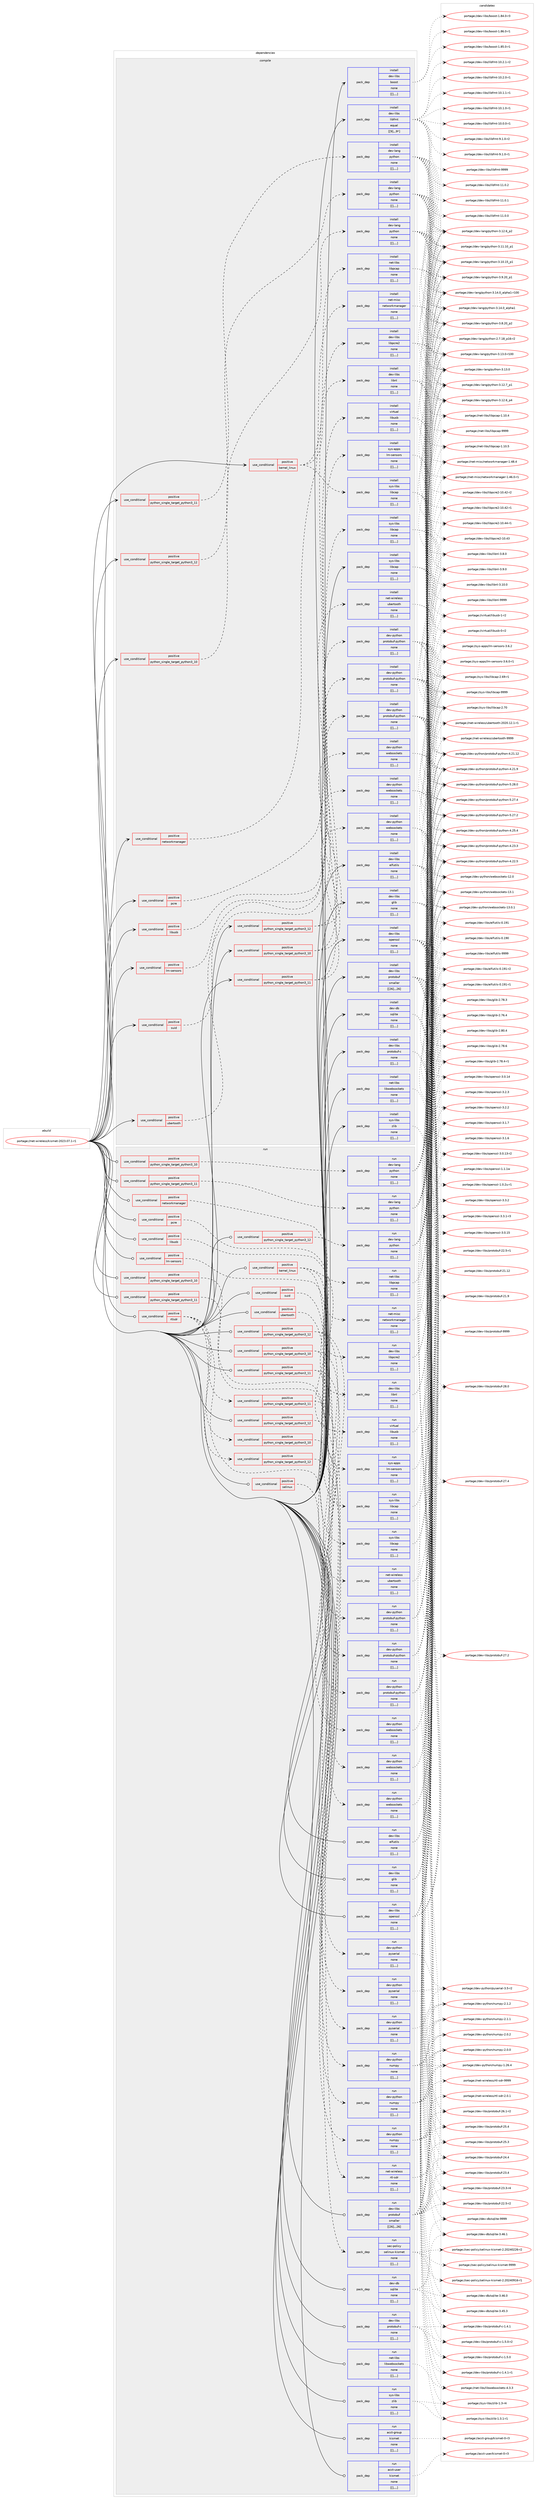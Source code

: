 digraph prolog {

# *************
# Graph options
# *************

newrank=true;
concentrate=true;
compound=true;
graph [rankdir=LR,fontname=Helvetica,fontsize=10,ranksep=1.5];#, ranksep=2.5, nodesep=0.2];
edge  [arrowhead=vee];
node  [fontname=Helvetica,fontsize=10];

# **********
# The ebuild
# **********

subgraph cluster_leftcol {
color=gray;
label=<<i>ebuild</i>>;
id [label="portage://net-wireless/kismet-2023.07.1-r1", color=red, width=4, href="../net-wireless/kismet-2023.07.1-r1.svg"];
}

# ****************
# The dependencies
# ****************

subgraph cluster_midcol {
color=gray;
label=<<i>dependencies</i>>;
subgraph cluster_compile {
fillcolor="#eeeeee";
style=filled;
label=<<i>compile</i>>;
subgraph cond109325 {
dependency412006 [label=<<TABLE BORDER="0" CELLBORDER="1" CELLSPACING="0" CELLPADDING="4"><TR><TD ROWSPAN="3" CELLPADDING="10">use_conditional</TD></TR><TR><TD>positive</TD></TR><TR><TD>kernel_linux</TD></TR></TABLE>>, shape=none, color=red];
subgraph pack299603 {
dependency412007 [label=<<TABLE BORDER="0" CELLBORDER="1" CELLSPACING="0" CELLPADDING="4" WIDTH="220"><TR><TD ROWSPAN="6" CELLPADDING="30">pack_dep</TD></TR><TR><TD WIDTH="110">install</TD></TR><TR><TD>sys-libs</TD></TR><TR><TD>libcap</TD></TR><TR><TD>none</TD></TR><TR><TD>[[],,,,]</TD></TR></TABLE>>, shape=none, color=blue];
}
dependency412006:e -> dependency412007:w [weight=20,style="dashed",arrowhead="vee"];
subgraph pack299608 {
dependency412031 [label=<<TABLE BORDER="0" CELLBORDER="1" CELLSPACING="0" CELLPADDING="4" WIDTH="220"><TR><TD ROWSPAN="6" CELLPADDING="30">pack_dep</TD></TR><TR><TD WIDTH="110">install</TD></TR><TR><TD>dev-libs</TD></TR><TR><TD>libnl</TD></TR><TR><TD>none</TD></TR><TR><TD>[[],,,,]</TD></TR></TABLE>>, shape=none, color=blue];
}
dependency412006:e -> dependency412031:w [weight=20,style="dashed",arrowhead="vee"];
subgraph pack299624 {
dependency412050 [label=<<TABLE BORDER="0" CELLBORDER="1" CELLSPACING="0" CELLPADDING="4" WIDTH="220"><TR><TD ROWSPAN="6" CELLPADDING="30">pack_dep</TD></TR><TR><TD WIDTH="110">install</TD></TR><TR><TD>net-libs</TD></TR><TR><TD>libpcap</TD></TR><TR><TD>none</TD></TR><TR><TD>[[],,,,]</TD></TR></TABLE>>, shape=none, color=blue];
}
dependency412006:e -> dependency412050:w [weight=20,style="dashed",arrowhead="vee"];
}
id:e -> dependency412006:w [weight=20,style="solid",arrowhead="vee"];
subgraph cond109337 {
dependency412089 [label=<<TABLE BORDER="0" CELLBORDER="1" CELLSPACING="0" CELLPADDING="4"><TR><TD ROWSPAN="3" CELLPADDING="10">use_conditional</TD></TR><TR><TD>positive</TD></TR><TR><TD>libusb</TD></TR></TABLE>>, shape=none, color=red];
subgraph pack299658 {
dependency412127 [label=<<TABLE BORDER="0" CELLBORDER="1" CELLSPACING="0" CELLPADDING="4" WIDTH="220"><TR><TD ROWSPAN="6" CELLPADDING="30">pack_dep</TD></TR><TR><TD WIDTH="110">install</TD></TR><TR><TD>virtual</TD></TR><TR><TD>libusb</TD></TR><TR><TD>none</TD></TR><TR><TD>[[],,,,]</TD></TR></TABLE>>, shape=none, color=blue];
}
dependency412089:e -> dependency412127:w [weight=20,style="dashed",arrowhead="vee"];
}
id:e -> dependency412089:w [weight=20,style="solid",arrowhead="vee"];
subgraph cond109367 {
dependency412149 [label=<<TABLE BORDER="0" CELLBORDER="1" CELLSPACING="0" CELLPADDING="4"><TR><TD ROWSPAN="3" CELLPADDING="10">use_conditional</TD></TR><TR><TD>positive</TD></TR><TR><TD>lm-sensors</TD></TR></TABLE>>, shape=none, color=red];
subgraph pack299703 {
dependency412192 [label=<<TABLE BORDER="0" CELLBORDER="1" CELLSPACING="0" CELLPADDING="4" WIDTH="220"><TR><TD ROWSPAN="6" CELLPADDING="30">pack_dep</TD></TR><TR><TD WIDTH="110">install</TD></TR><TR><TD>sys-apps</TD></TR><TR><TD>lm-sensors</TD></TR><TR><TD>none</TD></TR><TR><TD>[[],,,,]</TD></TR></TABLE>>, shape=none, color=blue];
}
dependency412149:e -> dependency412192:w [weight=20,style="dashed",arrowhead="vee"];
}
id:e -> dependency412149:w [weight=20,style="solid",arrowhead="vee"];
subgraph cond109389 {
dependency412275 [label=<<TABLE BORDER="0" CELLBORDER="1" CELLSPACING="0" CELLPADDING="4"><TR><TD ROWSPAN="3" CELLPADDING="10">use_conditional</TD></TR><TR><TD>positive</TD></TR><TR><TD>networkmanager</TD></TR></TABLE>>, shape=none, color=red];
subgraph pack299804 {
dependency412309 [label=<<TABLE BORDER="0" CELLBORDER="1" CELLSPACING="0" CELLPADDING="4" WIDTH="220"><TR><TD ROWSPAN="6" CELLPADDING="30">pack_dep</TD></TR><TR><TD WIDTH="110">install</TD></TR><TR><TD>net-misc</TD></TR><TR><TD>networkmanager</TD></TR><TR><TD>none</TD></TR><TR><TD>[[],,,,]</TD></TR></TABLE>>, shape=none, color=blue];
}
dependency412275:e -> dependency412309:w [weight=20,style="dashed",arrowhead="vee"];
}
id:e -> dependency412275:w [weight=20,style="solid",arrowhead="vee"];
subgraph cond109434 {
dependency412366 [label=<<TABLE BORDER="0" CELLBORDER="1" CELLSPACING="0" CELLPADDING="4"><TR><TD ROWSPAN="3" CELLPADDING="10">use_conditional</TD></TR><TR><TD>positive</TD></TR><TR><TD>pcre</TD></TR></TABLE>>, shape=none, color=red];
subgraph pack299861 {
dependency412401 [label=<<TABLE BORDER="0" CELLBORDER="1" CELLSPACING="0" CELLPADDING="4" WIDTH="220"><TR><TD ROWSPAN="6" CELLPADDING="30">pack_dep</TD></TR><TR><TD WIDTH="110">install</TD></TR><TR><TD>dev-libs</TD></TR><TR><TD>libpcre2</TD></TR><TR><TD>none</TD></TR><TR><TD>[[],,,,]</TD></TR></TABLE>>, shape=none, color=blue];
}
dependency412366:e -> dependency412401:w [weight=20,style="dashed",arrowhead="vee"];
}
id:e -> dependency412366:w [weight=20,style="solid",arrowhead="vee"];
subgraph cond109451 {
dependency412409 [label=<<TABLE BORDER="0" CELLBORDER="1" CELLSPACING="0" CELLPADDING="4"><TR><TD ROWSPAN="3" CELLPADDING="10">use_conditional</TD></TR><TR><TD>positive</TD></TR><TR><TD>python_single_target_python3_10</TD></TR></TABLE>>, shape=none, color=red];
subgraph pack299895 {
dependency412445 [label=<<TABLE BORDER="0" CELLBORDER="1" CELLSPACING="0" CELLPADDING="4" WIDTH="220"><TR><TD ROWSPAN="6" CELLPADDING="30">pack_dep</TD></TR><TR><TD WIDTH="110">install</TD></TR><TR><TD>dev-lang</TD></TR><TR><TD>python</TD></TR><TR><TD>none</TD></TR><TR><TD>[[],,,,]</TD></TR></TABLE>>, shape=none, color=blue];
}
dependency412409:e -> dependency412445:w [weight=20,style="dashed",arrowhead="vee"];
}
id:e -> dependency412409:w [weight=20,style="solid",arrowhead="vee"];
subgraph cond109470 {
dependency412480 [label=<<TABLE BORDER="0" CELLBORDER="1" CELLSPACING="0" CELLPADDING="4"><TR><TD ROWSPAN="3" CELLPADDING="10">use_conditional</TD></TR><TR><TD>positive</TD></TR><TR><TD>python_single_target_python3_10</TD></TR></TABLE>>, shape=none, color=red];
subgraph pack299932 {
dependency412483 [label=<<TABLE BORDER="0" CELLBORDER="1" CELLSPACING="0" CELLPADDING="4" WIDTH="220"><TR><TD ROWSPAN="6" CELLPADDING="30">pack_dep</TD></TR><TR><TD WIDTH="110">install</TD></TR><TR><TD>dev-python</TD></TR><TR><TD>protobuf-python</TD></TR><TR><TD>none</TD></TR><TR><TD>[[],,,,]</TD></TR></TABLE>>, shape=none, color=blue];
}
dependency412480:e -> dependency412483:w [weight=20,style="dashed",arrowhead="vee"];
subgraph pack299948 {
dependency412504 [label=<<TABLE BORDER="0" CELLBORDER="1" CELLSPACING="0" CELLPADDING="4" WIDTH="220"><TR><TD ROWSPAN="6" CELLPADDING="30">pack_dep</TD></TR><TR><TD WIDTH="110">install</TD></TR><TR><TD>dev-python</TD></TR><TR><TD>websockets</TD></TR><TR><TD>none</TD></TR><TR><TD>[[],,,,]</TD></TR></TABLE>>, shape=none, color=blue];
}
dependency412480:e -> dependency412504:w [weight=20,style="dashed",arrowhead="vee"];
}
id:e -> dependency412480:w [weight=20,style="solid",arrowhead="vee"];
subgraph cond109477 {
dependency412542 [label=<<TABLE BORDER="0" CELLBORDER="1" CELLSPACING="0" CELLPADDING="4"><TR><TD ROWSPAN="3" CELLPADDING="10">use_conditional</TD></TR><TR><TD>positive</TD></TR><TR><TD>python_single_target_python3_11</TD></TR></TABLE>>, shape=none, color=red];
subgraph pack299980 {
dependency412544 [label=<<TABLE BORDER="0" CELLBORDER="1" CELLSPACING="0" CELLPADDING="4" WIDTH="220"><TR><TD ROWSPAN="6" CELLPADDING="30">pack_dep</TD></TR><TR><TD WIDTH="110">install</TD></TR><TR><TD>dev-lang</TD></TR><TR><TD>python</TD></TR><TR><TD>none</TD></TR><TR><TD>[[],,,,]</TD></TR></TABLE>>, shape=none, color=blue];
}
dependency412542:e -> dependency412544:w [weight=20,style="dashed",arrowhead="vee"];
}
id:e -> dependency412542:w [weight=20,style="solid",arrowhead="vee"];
subgraph cond109490 {
dependency412553 [label=<<TABLE BORDER="0" CELLBORDER="1" CELLSPACING="0" CELLPADDING="4"><TR><TD ROWSPAN="3" CELLPADDING="10">use_conditional</TD></TR><TR><TD>positive</TD></TR><TR><TD>python_single_target_python3_11</TD></TR></TABLE>>, shape=none, color=red];
subgraph pack300010 {
dependency412599 [label=<<TABLE BORDER="0" CELLBORDER="1" CELLSPACING="0" CELLPADDING="4" WIDTH="220"><TR><TD ROWSPAN="6" CELLPADDING="30">pack_dep</TD></TR><TR><TD WIDTH="110">install</TD></TR><TR><TD>dev-python</TD></TR><TR><TD>protobuf-python</TD></TR><TR><TD>none</TD></TR><TR><TD>[[],,,,]</TD></TR></TABLE>>, shape=none, color=blue];
}
dependency412553:e -> dependency412599:w [weight=20,style="dashed",arrowhead="vee"];
subgraph pack300024 {
dependency412622 [label=<<TABLE BORDER="0" CELLBORDER="1" CELLSPACING="0" CELLPADDING="4" WIDTH="220"><TR><TD ROWSPAN="6" CELLPADDING="30">pack_dep</TD></TR><TR><TD WIDTH="110">install</TD></TR><TR><TD>dev-python</TD></TR><TR><TD>websockets</TD></TR><TR><TD>none</TD></TR><TR><TD>[[],,,,]</TD></TR></TABLE>>, shape=none, color=blue];
}
dependency412553:e -> dependency412622:w [weight=20,style="dashed",arrowhead="vee"];
}
id:e -> dependency412553:w [weight=20,style="solid",arrowhead="vee"];
subgraph cond109509 {
dependency412651 [label=<<TABLE BORDER="0" CELLBORDER="1" CELLSPACING="0" CELLPADDING="4"><TR><TD ROWSPAN="3" CELLPADDING="10">use_conditional</TD></TR><TR><TD>positive</TD></TR><TR><TD>python_single_target_python3_12</TD></TR></TABLE>>, shape=none, color=red];
subgraph pack300096 {
dependency412734 [label=<<TABLE BORDER="0" CELLBORDER="1" CELLSPACING="0" CELLPADDING="4" WIDTH="220"><TR><TD ROWSPAN="6" CELLPADDING="30">pack_dep</TD></TR><TR><TD WIDTH="110">install</TD></TR><TR><TD>dev-lang</TD></TR><TR><TD>python</TD></TR><TR><TD>none</TD></TR><TR><TD>[[],,,,]</TD></TR></TABLE>>, shape=none, color=blue];
}
dependency412651:e -> dependency412734:w [weight=20,style="dashed",arrowhead="vee"];
}
id:e -> dependency412651:w [weight=20,style="solid",arrowhead="vee"];
subgraph cond109534 {
dependency412755 [label=<<TABLE BORDER="0" CELLBORDER="1" CELLSPACING="0" CELLPADDING="4"><TR><TD ROWSPAN="3" CELLPADDING="10">use_conditional</TD></TR><TR><TD>positive</TD></TR><TR><TD>python_single_target_python3_12</TD></TR></TABLE>>, shape=none, color=red];
subgraph pack300178 {
dependency412812 [label=<<TABLE BORDER="0" CELLBORDER="1" CELLSPACING="0" CELLPADDING="4" WIDTH="220"><TR><TD ROWSPAN="6" CELLPADDING="30">pack_dep</TD></TR><TR><TD WIDTH="110">install</TD></TR><TR><TD>dev-python</TD></TR><TR><TD>protobuf-python</TD></TR><TR><TD>none</TD></TR><TR><TD>[[],,,,]</TD></TR></TABLE>>, shape=none, color=blue];
}
dependency412755:e -> dependency412812:w [weight=20,style="dashed",arrowhead="vee"];
subgraph pack300192 {
dependency412824 [label=<<TABLE BORDER="0" CELLBORDER="1" CELLSPACING="0" CELLPADDING="4" WIDTH="220"><TR><TD ROWSPAN="6" CELLPADDING="30">pack_dep</TD></TR><TR><TD WIDTH="110">install</TD></TR><TR><TD>dev-python</TD></TR><TR><TD>websockets</TD></TR><TR><TD>none</TD></TR><TR><TD>[[],,,,]</TD></TR></TABLE>>, shape=none, color=blue];
}
dependency412755:e -> dependency412824:w [weight=20,style="dashed",arrowhead="vee"];
}
id:e -> dependency412755:w [weight=20,style="solid",arrowhead="vee"];
subgraph cond109550 {
dependency412855 [label=<<TABLE BORDER="0" CELLBORDER="1" CELLSPACING="0" CELLPADDING="4"><TR><TD ROWSPAN="3" CELLPADDING="10">use_conditional</TD></TR><TR><TD>positive</TD></TR><TR><TD>suid</TD></TR></TABLE>>, shape=none, color=red];
subgraph pack300221 {
dependency412947 [label=<<TABLE BORDER="0" CELLBORDER="1" CELLSPACING="0" CELLPADDING="4" WIDTH="220"><TR><TD ROWSPAN="6" CELLPADDING="30">pack_dep</TD></TR><TR><TD WIDTH="110">install</TD></TR><TR><TD>sys-libs</TD></TR><TR><TD>libcap</TD></TR><TR><TD>none</TD></TR><TR><TD>[[],,,,]</TD></TR></TABLE>>, shape=none, color=blue];
}
dependency412855:e -> dependency412947:w [weight=20,style="dashed",arrowhead="vee"];
}
id:e -> dependency412855:w [weight=20,style="solid",arrowhead="vee"];
subgraph cond109582 {
dependency412953 [label=<<TABLE BORDER="0" CELLBORDER="1" CELLSPACING="0" CELLPADDING="4"><TR><TD ROWSPAN="3" CELLPADDING="10">use_conditional</TD></TR><TR><TD>positive</TD></TR><TR><TD>ubertooth</TD></TR></TABLE>>, shape=none, color=red];
subgraph pack300297 {
dependency412981 [label=<<TABLE BORDER="0" CELLBORDER="1" CELLSPACING="0" CELLPADDING="4" WIDTH="220"><TR><TD ROWSPAN="6" CELLPADDING="30">pack_dep</TD></TR><TR><TD WIDTH="110">install</TD></TR><TR><TD>net-wireless</TD></TR><TR><TD>ubertooth</TD></TR><TR><TD>none</TD></TR><TR><TD>[[],,,,]</TD></TR></TABLE>>, shape=none, color=blue];
}
dependency412953:e -> dependency412981:w [weight=20,style="dashed",arrowhead="vee"];
}
id:e -> dependency412953:w [weight=20,style="solid",arrowhead="vee"];
subgraph pack300329 {
dependency413146 [label=<<TABLE BORDER="0" CELLBORDER="1" CELLSPACING="0" CELLPADDING="4" WIDTH="220"><TR><TD ROWSPAN="6" CELLPADDING="30">pack_dep</TD></TR><TR><TD WIDTH="110">install</TD></TR><TR><TD>dev-db</TD></TR><TR><TD>sqlite</TD></TR><TR><TD>none</TD></TR><TR><TD>[[],,,,]</TD></TR></TABLE>>, shape=none, color=blue];
}
id:e -> dependency413146:w [weight=20,style="solid",arrowhead="vee"];
subgraph pack300476 {
dependency413231 [label=<<TABLE BORDER="0" CELLBORDER="1" CELLSPACING="0" CELLPADDING="4" WIDTH="220"><TR><TD ROWSPAN="6" CELLPADDING="30">pack_dep</TD></TR><TR><TD WIDTH="110">install</TD></TR><TR><TD>dev-libs</TD></TR><TR><TD>boost</TD></TR><TR><TD>none</TD></TR><TR><TD>[[],,,,]</TD></TR></TABLE>>, shape=none, color=blue];
}
id:e -> dependency413231:w [weight=20,style="solid",arrowhead="vee"];
subgraph pack300499 {
dependency413237 [label=<<TABLE BORDER="0" CELLBORDER="1" CELLSPACING="0" CELLPADDING="4" WIDTH="220"><TR><TD ROWSPAN="6" CELLPADDING="30">pack_dep</TD></TR><TR><TD WIDTH="110">install</TD></TR><TR><TD>dev-libs</TD></TR><TR><TD>elfutils</TD></TR><TR><TD>none</TD></TR><TR><TD>[[],,,,]</TD></TR></TABLE>>, shape=none, color=blue];
}
id:e -> dependency413237:w [weight=20,style="solid",arrowhead="vee"];
subgraph pack300502 {
dependency413242 [label=<<TABLE BORDER="0" CELLBORDER="1" CELLSPACING="0" CELLPADDING="4" WIDTH="220"><TR><TD ROWSPAN="6" CELLPADDING="30">pack_dep</TD></TR><TR><TD WIDTH="110">install</TD></TR><TR><TD>dev-libs</TD></TR><TR><TD>glib</TD></TR><TR><TD>none</TD></TR><TR><TD>[[],,,,]</TD></TR></TABLE>>, shape=none, color=blue];
}
id:e -> dependency413242:w [weight=20,style="solid",arrowhead="vee"];
subgraph pack300516 {
dependency413274 [label=<<TABLE BORDER="0" CELLBORDER="1" CELLSPACING="0" CELLPADDING="4" WIDTH="220"><TR><TD ROWSPAN="6" CELLPADDING="30">pack_dep</TD></TR><TR><TD WIDTH="110">install</TD></TR><TR><TD>dev-libs</TD></TR><TR><TD>libfmt</TD></TR><TR><TD>equal</TD></TR><TR><TD>[[9],,,9*]</TD></TR></TABLE>>, shape=none, color=blue];
}
id:e -> dependency413274:w [weight=20,style="solid",arrowhead="vee"];
subgraph pack300547 {
dependency413298 [label=<<TABLE BORDER="0" CELLBORDER="1" CELLSPACING="0" CELLPADDING="4" WIDTH="220"><TR><TD ROWSPAN="6" CELLPADDING="30">pack_dep</TD></TR><TR><TD WIDTH="110">install</TD></TR><TR><TD>dev-libs</TD></TR><TR><TD>openssl</TD></TR><TR><TD>none</TD></TR><TR><TD>[[],,,,]</TD></TR></TABLE>>, shape=none, color=blue];
}
id:e -> dependency413298:w [weight=20,style="solid",arrowhead="vee"];
subgraph pack300575 {
dependency413350 [label=<<TABLE BORDER="0" CELLBORDER="1" CELLSPACING="0" CELLPADDING="4" WIDTH="220"><TR><TD ROWSPAN="6" CELLPADDING="30">pack_dep</TD></TR><TR><TD WIDTH="110">install</TD></TR><TR><TD>dev-libs</TD></TR><TR><TD>protobuf</TD></TR><TR><TD>smaller</TD></TR><TR><TD>[[26],,,26]</TD></TR></TABLE>>, shape=none, color=blue];
}
id:e -> dependency413350:w [weight=20,style="solid",arrowhead="vee"];
subgraph pack300598 {
dependency413411 [label=<<TABLE BORDER="0" CELLBORDER="1" CELLSPACING="0" CELLPADDING="4" WIDTH="220"><TR><TD ROWSPAN="6" CELLPADDING="30">pack_dep</TD></TR><TR><TD WIDTH="110">install</TD></TR><TR><TD>dev-libs</TD></TR><TR><TD>protobuf-c</TD></TR><TR><TD>none</TD></TR><TR><TD>[[],,,,]</TD></TR></TABLE>>, shape=none, color=blue];
}
id:e -> dependency413411:w [weight=20,style="solid",arrowhead="vee"];
subgraph pack300690 {
dependency413471 [label=<<TABLE BORDER="0" CELLBORDER="1" CELLSPACING="0" CELLPADDING="4" WIDTH="220"><TR><TD ROWSPAN="6" CELLPADDING="30">pack_dep</TD></TR><TR><TD WIDTH="110">install</TD></TR><TR><TD>net-libs</TD></TR><TR><TD>libwebsockets</TD></TR><TR><TD>none</TD></TR><TR><TD>[[],,,,]</TD></TR></TABLE>>, shape=none, color=blue];
}
id:e -> dependency413471:w [weight=20,style="solid",arrowhead="vee"];
subgraph pack300695 {
dependency413502 [label=<<TABLE BORDER="0" CELLBORDER="1" CELLSPACING="0" CELLPADDING="4" WIDTH="220"><TR><TD ROWSPAN="6" CELLPADDING="30">pack_dep</TD></TR><TR><TD WIDTH="110">install</TD></TR><TR><TD>sys-libs</TD></TR><TR><TD>libcap</TD></TR><TR><TD>none</TD></TR><TR><TD>[[],,,,]</TD></TR></TABLE>>, shape=none, color=blue];
}
id:e -> dependency413502:w [weight=20,style="solid",arrowhead="vee"];
subgraph pack300717 {
dependency413522 [label=<<TABLE BORDER="0" CELLBORDER="1" CELLSPACING="0" CELLPADDING="4" WIDTH="220"><TR><TD ROWSPAN="6" CELLPADDING="30">pack_dep</TD></TR><TR><TD WIDTH="110">install</TD></TR><TR><TD>sys-libs</TD></TR><TR><TD>zlib</TD></TR><TR><TD>none</TD></TR><TR><TD>[[],,,,]</TD></TR></TABLE>>, shape=none, color=blue];
}
id:e -> dependency413522:w [weight=20,style="solid",arrowhead="vee"];
}
subgraph cluster_compileandrun {
fillcolor="#eeeeee";
style=filled;
label=<<i>compile and run</i>>;
}
subgraph cluster_run {
fillcolor="#eeeeee";
style=filled;
label=<<i>run</i>>;
subgraph cond109715 {
dependency413552 [label=<<TABLE BORDER="0" CELLBORDER="1" CELLSPACING="0" CELLPADDING="4"><TR><TD ROWSPAN="3" CELLPADDING="10">use_conditional</TD></TR><TR><TD>positive</TD></TR><TR><TD>kernel_linux</TD></TR></TABLE>>, shape=none, color=red];
subgraph pack300752 {
dependency413575 [label=<<TABLE BORDER="0" CELLBORDER="1" CELLSPACING="0" CELLPADDING="4" WIDTH="220"><TR><TD ROWSPAN="6" CELLPADDING="30">pack_dep</TD></TR><TR><TD WIDTH="110">run</TD></TR><TR><TD>sys-libs</TD></TR><TR><TD>libcap</TD></TR><TR><TD>none</TD></TR><TR><TD>[[],,,,]</TD></TR></TABLE>>, shape=none, color=blue];
}
dependency413552:e -> dependency413575:w [weight=20,style="dashed",arrowhead="vee"];
subgraph pack300768 {
dependency413589 [label=<<TABLE BORDER="0" CELLBORDER="1" CELLSPACING="0" CELLPADDING="4" WIDTH="220"><TR><TD ROWSPAN="6" CELLPADDING="30">pack_dep</TD></TR><TR><TD WIDTH="110">run</TD></TR><TR><TD>dev-libs</TD></TR><TR><TD>libnl</TD></TR><TR><TD>none</TD></TR><TR><TD>[[],,,,]</TD></TR></TABLE>>, shape=none, color=blue];
}
dependency413552:e -> dependency413589:w [weight=20,style="dashed",arrowhead="vee"];
subgraph pack300784 {
dependency413595 [label=<<TABLE BORDER="0" CELLBORDER="1" CELLSPACING="0" CELLPADDING="4" WIDTH="220"><TR><TD ROWSPAN="6" CELLPADDING="30">pack_dep</TD></TR><TR><TD WIDTH="110">run</TD></TR><TR><TD>net-libs</TD></TR><TR><TD>libpcap</TD></TR><TR><TD>none</TD></TR><TR><TD>[[],,,,]</TD></TR></TABLE>>, shape=none, color=blue];
}
dependency413552:e -> dependency413595:w [weight=20,style="dashed",arrowhead="vee"];
}
id:e -> dependency413552:w [weight=20,style="solid",arrowhead="odot"];
subgraph cond109728 {
dependency413629 [label=<<TABLE BORDER="0" CELLBORDER="1" CELLSPACING="0" CELLPADDING="4"><TR><TD ROWSPAN="3" CELLPADDING="10">use_conditional</TD></TR><TR><TD>positive</TD></TR><TR><TD>libusb</TD></TR></TABLE>>, shape=none, color=red];
subgraph pack300811 {
dependency413632 [label=<<TABLE BORDER="0" CELLBORDER="1" CELLSPACING="0" CELLPADDING="4" WIDTH="220"><TR><TD ROWSPAN="6" CELLPADDING="30">pack_dep</TD></TR><TR><TD WIDTH="110">run</TD></TR><TR><TD>virtual</TD></TR><TR><TD>libusb</TD></TR><TR><TD>none</TD></TR><TR><TD>[[],,,,]</TD></TR></TABLE>>, shape=none, color=blue];
}
dependency413629:e -> dependency413632:w [weight=20,style="dashed",arrowhead="vee"];
}
id:e -> dependency413629:w [weight=20,style="solid",arrowhead="odot"];
subgraph cond109737 {
dependency413651 [label=<<TABLE BORDER="0" CELLBORDER="1" CELLSPACING="0" CELLPADDING="4"><TR><TD ROWSPAN="3" CELLPADDING="10">use_conditional</TD></TR><TR><TD>positive</TD></TR><TR><TD>lm-sensors</TD></TR></TABLE>>, shape=none, color=red];
subgraph pack300922 {
dependency413792 [label=<<TABLE BORDER="0" CELLBORDER="1" CELLSPACING="0" CELLPADDING="4" WIDTH="220"><TR><TD ROWSPAN="6" CELLPADDING="30">pack_dep</TD></TR><TR><TD WIDTH="110">run</TD></TR><TR><TD>sys-apps</TD></TR><TR><TD>lm-sensors</TD></TR><TR><TD>none</TD></TR><TR><TD>[[],,,,]</TD></TR></TABLE>>, shape=none, color=blue];
}
dependency413651:e -> dependency413792:w [weight=20,style="dashed",arrowhead="vee"];
}
id:e -> dependency413651:w [weight=20,style="solid",arrowhead="odot"];
subgraph cond109776 {
dependency413802 [label=<<TABLE BORDER="0" CELLBORDER="1" CELLSPACING="0" CELLPADDING="4"><TR><TD ROWSPAN="3" CELLPADDING="10">use_conditional</TD></TR><TR><TD>positive</TD></TR><TR><TD>networkmanager</TD></TR></TABLE>>, shape=none, color=red];
subgraph pack300934 {
dependency413810 [label=<<TABLE BORDER="0" CELLBORDER="1" CELLSPACING="0" CELLPADDING="4" WIDTH="220"><TR><TD ROWSPAN="6" CELLPADDING="30">pack_dep</TD></TR><TR><TD WIDTH="110">run</TD></TR><TR><TD>net-misc</TD></TR><TR><TD>networkmanager</TD></TR><TR><TD>none</TD></TR><TR><TD>[[],,,,]</TD></TR></TABLE>>, shape=none, color=blue];
}
dependency413802:e -> dependency413810:w [weight=20,style="dashed",arrowhead="vee"];
}
id:e -> dependency413802:w [weight=20,style="solid",arrowhead="odot"];
subgraph cond109779 {
dependency413825 [label=<<TABLE BORDER="0" CELLBORDER="1" CELLSPACING="0" CELLPADDING="4"><TR><TD ROWSPAN="3" CELLPADDING="10">use_conditional</TD></TR><TR><TD>positive</TD></TR><TR><TD>pcre</TD></TR></TABLE>>, shape=none, color=red];
subgraph pack300959 {
dependency413837 [label=<<TABLE BORDER="0" CELLBORDER="1" CELLSPACING="0" CELLPADDING="4" WIDTH="220"><TR><TD ROWSPAN="6" CELLPADDING="30">pack_dep</TD></TR><TR><TD WIDTH="110">run</TD></TR><TR><TD>dev-libs</TD></TR><TR><TD>libpcre2</TD></TR><TR><TD>none</TD></TR><TR><TD>[[],,,,]</TD></TR></TABLE>>, shape=none, color=blue];
}
dependency413825:e -> dependency413837:w [weight=20,style="dashed",arrowhead="vee"];
}
id:e -> dependency413825:w [weight=20,style="solid",arrowhead="odot"];
subgraph cond109789 {
dependency413844 [label=<<TABLE BORDER="0" CELLBORDER="1" CELLSPACING="0" CELLPADDING="4"><TR><TD ROWSPAN="3" CELLPADDING="10">use_conditional</TD></TR><TR><TD>positive</TD></TR><TR><TD>python_single_target_python3_10</TD></TR></TABLE>>, shape=none, color=red];
subgraph pack300967 {
dependency413851 [label=<<TABLE BORDER="0" CELLBORDER="1" CELLSPACING="0" CELLPADDING="4" WIDTH="220"><TR><TD ROWSPAN="6" CELLPADDING="30">pack_dep</TD></TR><TR><TD WIDTH="110">run</TD></TR><TR><TD>dev-lang</TD></TR><TR><TD>python</TD></TR><TR><TD>none</TD></TR><TR><TD>[[],,,,]</TD></TR></TABLE>>, shape=none, color=blue];
}
dependency413844:e -> dependency413851:w [weight=20,style="dashed",arrowhead="vee"];
}
id:e -> dependency413844:w [weight=20,style="solid",arrowhead="odot"];
subgraph cond109790 {
dependency413857 [label=<<TABLE BORDER="0" CELLBORDER="1" CELLSPACING="0" CELLPADDING="4"><TR><TD ROWSPAN="3" CELLPADDING="10">use_conditional</TD></TR><TR><TD>positive</TD></TR><TR><TD>python_single_target_python3_10</TD></TR></TABLE>>, shape=none, color=red];
subgraph pack300975 {
dependency413863 [label=<<TABLE BORDER="0" CELLBORDER="1" CELLSPACING="0" CELLPADDING="4" WIDTH="220"><TR><TD ROWSPAN="6" CELLPADDING="30">pack_dep</TD></TR><TR><TD WIDTH="110">run</TD></TR><TR><TD>dev-python</TD></TR><TR><TD>protobuf-python</TD></TR><TR><TD>none</TD></TR><TR><TD>[[],,,,]</TD></TR></TABLE>>, shape=none, color=blue];
}
dependency413857:e -> dependency413863:w [weight=20,style="dashed",arrowhead="vee"];
subgraph pack300982 {
dependency413872 [label=<<TABLE BORDER="0" CELLBORDER="1" CELLSPACING="0" CELLPADDING="4" WIDTH="220"><TR><TD ROWSPAN="6" CELLPADDING="30">pack_dep</TD></TR><TR><TD WIDTH="110">run</TD></TR><TR><TD>dev-python</TD></TR><TR><TD>websockets</TD></TR><TR><TD>none</TD></TR><TR><TD>[[],,,,]</TD></TR></TABLE>>, shape=none, color=blue];
}
dependency413857:e -> dependency413872:w [weight=20,style="dashed",arrowhead="vee"];
}
id:e -> dependency413857:w [weight=20,style="solid",arrowhead="odot"];
subgraph cond109813 {
dependency413966 [label=<<TABLE BORDER="0" CELLBORDER="1" CELLSPACING="0" CELLPADDING="4"><TR><TD ROWSPAN="3" CELLPADDING="10">use_conditional</TD></TR><TR><TD>positive</TD></TR><TR><TD>python_single_target_python3_10</TD></TR></TABLE>>, shape=none, color=red];
subgraph pack301055 {
dependency413967 [label=<<TABLE BORDER="0" CELLBORDER="1" CELLSPACING="0" CELLPADDING="4" WIDTH="220"><TR><TD ROWSPAN="6" CELLPADDING="30">pack_dep</TD></TR><TR><TD WIDTH="110">run</TD></TR><TR><TD>dev-python</TD></TR><TR><TD>pyserial</TD></TR><TR><TD>none</TD></TR><TR><TD>[[],,,,]</TD></TR></TABLE>>, shape=none, color=blue];
}
dependency413966:e -> dependency413967:w [weight=20,style="dashed",arrowhead="vee"];
}
id:e -> dependency413966:w [weight=20,style="solid",arrowhead="odot"];
subgraph cond109814 {
dependency413968 [label=<<TABLE BORDER="0" CELLBORDER="1" CELLSPACING="0" CELLPADDING="4"><TR><TD ROWSPAN="3" CELLPADDING="10">use_conditional</TD></TR><TR><TD>positive</TD></TR><TR><TD>python_single_target_python3_11</TD></TR></TABLE>>, shape=none, color=red];
subgraph pack301056 {
dependency413969 [label=<<TABLE BORDER="0" CELLBORDER="1" CELLSPACING="0" CELLPADDING="4" WIDTH="220"><TR><TD ROWSPAN="6" CELLPADDING="30">pack_dep</TD></TR><TR><TD WIDTH="110">run</TD></TR><TR><TD>dev-lang</TD></TR><TR><TD>python</TD></TR><TR><TD>none</TD></TR><TR><TD>[[],,,,]</TD></TR></TABLE>>, shape=none, color=blue];
}
dependency413968:e -> dependency413969:w [weight=20,style="dashed",arrowhead="vee"];
}
id:e -> dependency413968:w [weight=20,style="solid",arrowhead="odot"];
subgraph cond109815 {
dependency413970 [label=<<TABLE BORDER="0" CELLBORDER="1" CELLSPACING="0" CELLPADDING="4"><TR><TD ROWSPAN="3" CELLPADDING="10">use_conditional</TD></TR><TR><TD>positive</TD></TR><TR><TD>python_single_target_python3_11</TD></TR></TABLE>>, shape=none, color=red];
subgraph pack301057 {
dependency413971 [label=<<TABLE BORDER="0" CELLBORDER="1" CELLSPACING="0" CELLPADDING="4" WIDTH="220"><TR><TD ROWSPAN="6" CELLPADDING="30">pack_dep</TD></TR><TR><TD WIDTH="110">run</TD></TR><TR><TD>dev-python</TD></TR><TR><TD>protobuf-python</TD></TR><TR><TD>none</TD></TR><TR><TD>[[],,,,]</TD></TR></TABLE>>, shape=none, color=blue];
}
dependency413970:e -> dependency413971:w [weight=20,style="dashed",arrowhead="vee"];
subgraph pack301059 {
dependency413975 [label=<<TABLE BORDER="0" CELLBORDER="1" CELLSPACING="0" CELLPADDING="4" WIDTH="220"><TR><TD ROWSPAN="6" CELLPADDING="30">pack_dep</TD></TR><TR><TD WIDTH="110">run</TD></TR><TR><TD>dev-python</TD></TR><TR><TD>websockets</TD></TR><TR><TD>none</TD></TR><TR><TD>[[],,,,]</TD></TR></TABLE>>, shape=none, color=blue];
}
dependency413970:e -> dependency413975:w [weight=20,style="dashed",arrowhead="vee"];
}
id:e -> dependency413970:w [weight=20,style="solid",arrowhead="odot"];
subgraph cond109819 {
dependency413978 [label=<<TABLE BORDER="0" CELLBORDER="1" CELLSPACING="0" CELLPADDING="4"><TR><TD ROWSPAN="3" CELLPADDING="10">use_conditional</TD></TR><TR><TD>positive</TD></TR><TR><TD>python_single_target_python3_11</TD></TR></TABLE>>, shape=none, color=red];
subgraph pack301062 {
dependency413980 [label=<<TABLE BORDER="0" CELLBORDER="1" CELLSPACING="0" CELLPADDING="4" WIDTH="220"><TR><TD ROWSPAN="6" CELLPADDING="30">pack_dep</TD></TR><TR><TD WIDTH="110">run</TD></TR><TR><TD>dev-python</TD></TR><TR><TD>pyserial</TD></TR><TR><TD>none</TD></TR><TR><TD>[[],,,,]</TD></TR></TABLE>>, shape=none, color=blue];
}
dependency413978:e -> dependency413980:w [weight=20,style="dashed",arrowhead="vee"];
}
id:e -> dependency413978:w [weight=20,style="solid",arrowhead="odot"];
subgraph cond109820 {
dependency413984 [label=<<TABLE BORDER="0" CELLBORDER="1" CELLSPACING="0" CELLPADDING="4"><TR><TD ROWSPAN="3" CELLPADDING="10">use_conditional</TD></TR><TR><TD>positive</TD></TR><TR><TD>python_single_target_python3_12</TD></TR></TABLE>>, shape=none, color=red];
subgraph pack301066 {
dependency413985 [label=<<TABLE BORDER="0" CELLBORDER="1" CELLSPACING="0" CELLPADDING="4" WIDTH="220"><TR><TD ROWSPAN="6" CELLPADDING="30">pack_dep</TD></TR><TR><TD WIDTH="110">run</TD></TR><TR><TD>dev-lang</TD></TR><TR><TD>python</TD></TR><TR><TD>none</TD></TR><TR><TD>[[],,,,]</TD></TR></TABLE>>, shape=none, color=blue];
}
dependency413984:e -> dependency413985:w [weight=20,style="dashed",arrowhead="vee"];
}
id:e -> dependency413984:w [weight=20,style="solid",arrowhead="odot"];
subgraph cond109862 {
dependency414102 [label=<<TABLE BORDER="0" CELLBORDER="1" CELLSPACING="0" CELLPADDING="4"><TR><TD ROWSPAN="3" CELLPADDING="10">use_conditional</TD></TR><TR><TD>positive</TD></TR><TR><TD>python_single_target_python3_12</TD></TR></TABLE>>, shape=none, color=red];
subgraph pack301152 {
dependency414118 [label=<<TABLE BORDER="0" CELLBORDER="1" CELLSPACING="0" CELLPADDING="4" WIDTH="220"><TR><TD ROWSPAN="6" CELLPADDING="30">pack_dep</TD></TR><TR><TD WIDTH="110">run</TD></TR><TR><TD>dev-python</TD></TR><TR><TD>protobuf-python</TD></TR><TR><TD>none</TD></TR><TR><TD>[[],,,,]</TD></TR></TABLE>>, shape=none, color=blue];
}
dependency414102:e -> dependency414118:w [weight=20,style="dashed",arrowhead="vee"];
subgraph pack301161 {
dependency414123 [label=<<TABLE BORDER="0" CELLBORDER="1" CELLSPACING="0" CELLPADDING="4" WIDTH="220"><TR><TD ROWSPAN="6" CELLPADDING="30">pack_dep</TD></TR><TR><TD WIDTH="110">run</TD></TR><TR><TD>dev-python</TD></TR><TR><TD>websockets</TD></TR><TR><TD>none</TD></TR><TR><TD>[[],,,,]</TD></TR></TABLE>>, shape=none, color=blue];
}
dependency414102:e -> dependency414123:w [weight=20,style="dashed",arrowhead="vee"];
}
id:e -> dependency414102:w [weight=20,style="solid",arrowhead="odot"];
subgraph cond109870 {
dependency414127 [label=<<TABLE BORDER="0" CELLBORDER="1" CELLSPACING="0" CELLPADDING="4"><TR><TD ROWSPAN="3" CELLPADDING="10">use_conditional</TD></TR><TR><TD>positive</TD></TR><TR><TD>python_single_target_python3_12</TD></TR></TABLE>>, shape=none, color=red];
subgraph pack301166 {
dependency414136 [label=<<TABLE BORDER="0" CELLBORDER="1" CELLSPACING="0" CELLPADDING="4" WIDTH="220"><TR><TD ROWSPAN="6" CELLPADDING="30">pack_dep</TD></TR><TR><TD WIDTH="110">run</TD></TR><TR><TD>dev-python</TD></TR><TR><TD>pyserial</TD></TR><TR><TD>none</TD></TR><TR><TD>[[],,,,]</TD></TR></TABLE>>, shape=none, color=blue];
}
dependency414127:e -> dependency414136:w [weight=20,style="dashed",arrowhead="vee"];
}
id:e -> dependency414127:w [weight=20,style="solid",arrowhead="odot"];
subgraph cond109876 {
dependency414145 [label=<<TABLE BORDER="0" CELLBORDER="1" CELLSPACING="0" CELLPADDING="4"><TR><TD ROWSPAN="3" CELLPADDING="10">use_conditional</TD></TR><TR><TD>positive</TD></TR><TR><TD>rtlsdr</TD></TR></TABLE>>, shape=none, color=red];
subgraph cond109880 {
dependency414152 [label=<<TABLE BORDER="0" CELLBORDER="1" CELLSPACING="0" CELLPADDING="4"><TR><TD ROWSPAN="3" CELLPADDING="10">use_conditional</TD></TR><TR><TD>positive</TD></TR><TR><TD>python_single_target_python3_10</TD></TR></TABLE>>, shape=none, color=red];
subgraph pack301183 {
dependency414169 [label=<<TABLE BORDER="0" CELLBORDER="1" CELLSPACING="0" CELLPADDING="4" WIDTH="220"><TR><TD ROWSPAN="6" CELLPADDING="30">pack_dep</TD></TR><TR><TD WIDTH="110">run</TD></TR><TR><TD>dev-python</TD></TR><TR><TD>numpy</TD></TR><TR><TD>none</TD></TR><TR><TD>[[],,,,]</TD></TR></TABLE>>, shape=none, color=blue];
}
dependency414152:e -> dependency414169:w [weight=20,style="dashed",arrowhead="vee"];
}
dependency414145:e -> dependency414152:w [weight=20,style="dashed",arrowhead="vee"];
subgraph cond109896 {
dependency414217 [label=<<TABLE BORDER="0" CELLBORDER="1" CELLSPACING="0" CELLPADDING="4"><TR><TD ROWSPAN="3" CELLPADDING="10">use_conditional</TD></TR><TR><TD>positive</TD></TR><TR><TD>python_single_target_python3_11</TD></TR></TABLE>>, shape=none, color=red];
subgraph pack301212 {
dependency414219 [label=<<TABLE BORDER="0" CELLBORDER="1" CELLSPACING="0" CELLPADDING="4" WIDTH="220"><TR><TD ROWSPAN="6" CELLPADDING="30">pack_dep</TD></TR><TR><TD WIDTH="110">run</TD></TR><TR><TD>dev-python</TD></TR><TR><TD>numpy</TD></TR><TR><TD>none</TD></TR><TR><TD>[[],,,,]</TD></TR></TABLE>>, shape=none, color=blue];
}
dependency414217:e -> dependency414219:w [weight=20,style="dashed",arrowhead="vee"];
}
dependency414145:e -> dependency414217:w [weight=20,style="dashed",arrowhead="vee"];
subgraph cond109924 {
dependency414245 [label=<<TABLE BORDER="0" CELLBORDER="1" CELLSPACING="0" CELLPADDING="4"><TR><TD ROWSPAN="3" CELLPADDING="10">use_conditional</TD></TR><TR><TD>positive</TD></TR><TR><TD>python_single_target_python3_12</TD></TR></TABLE>>, shape=none, color=red];
subgraph pack301227 {
dependency414256 [label=<<TABLE BORDER="0" CELLBORDER="1" CELLSPACING="0" CELLPADDING="4" WIDTH="220"><TR><TD ROWSPAN="6" CELLPADDING="30">pack_dep</TD></TR><TR><TD WIDTH="110">run</TD></TR><TR><TD>dev-python</TD></TR><TR><TD>numpy</TD></TR><TR><TD>none</TD></TR><TR><TD>[[],,,,]</TD></TR></TABLE>>, shape=none, color=blue];
}
dependency414245:e -> dependency414256:w [weight=20,style="dashed",arrowhead="vee"];
}
dependency414145:e -> dependency414245:w [weight=20,style="dashed",arrowhead="vee"];
subgraph pack301234 {
dependency414268 [label=<<TABLE BORDER="0" CELLBORDER="1" CELLSPACING="0" CELLPADDING="4" WIDTH="220"><TR><TD ROWSPAN="6" CELLPADDING="30">pack_dep</TD></TR><TR><TD WIDTH="110">run</TD></TR><TR><TD>net-wireless</TD></TR><TR><TD>rtl-sdr</TD></TR><TR><TD>none</TD></TR><TR><TD>[[],,,,]</TD></TR></TABLE>>, shape=none, color=blue];
}
dependency414145:e -> dependency414268:w [weight=20,style="dashed",arrowhead="vee"];
}
id:e -> dependency414145:w [weight=20,style="solid",arrowhead="odot"];
subgraph cond109937 {
dependency414272 [label=<<TABLE BORDER="0" CELLBORDER="1" CELLSPACING="0" CELLPADDING="4"><TR><TD ROWSPAN="3" CELLPADDING="10">use_conditional</TD></TR><TR><TD>positive</TD></TR><TR><TD>selinux</TD></TR></TABLE>>, shape=none, color=red];
subgraph pack301245 {
dependency414295 [label=<<TABLE BORDER="0" CELLBORDER="1" CELLSPACING="0" CELLPADDING="4" WIDTH="220"><TR><TD ROWSPAN="6" CELLPADDING="30">pack_dep</TD></TR><TR><TD WIDTH="110">run</TD></TR><TR><TD>sec-policy</TD></TR><TR><TD>selinux-kismet</TD></TR><TR><TD>none</TD></TR><TR><TD>[[],,,,]</TD></TR></TABLE>>, shape=none, color=blue];
}
dependency414272:e -> dependency414295:w [weight=20,style="dashed",arrowhead="vee"];
}
id:e -> dependency414272:w [weight=20,style="solid",arrowhead="odot"];
subgraph cond109946 {
dependency414309 [label=<<TABLE BORDER="0" CELLBORDER="1" CELLSPACING="0" CELLPADDING="4"><TR><TD ROWSPAN="3" CELLPADDING="10">use_conditional</TD></TR><TR><TD>positive</TD></TR><TR><TD>suid</TD></TR></TABLE>>, shape=none, color=red];
subgraph pack301301 {
dependency414374 [label=<<TABLE BORDER="0" CELLBORDER="1" CELLSPACING="0" CELLPADDING="4" WIDTH="220"><TR><TD ROWSPAN="6" CELLPADDING="30">pack_dep</TD></TR><TR><TD WIDTH="110">run</TD></TR><TR><TD>sys-libs</TD></TR><TR><TD>libcap</TD></TR><TR><TD>none</TD></TR><TR><TD>[[],,,,]</TD></TR></TABLE>>, shape=none, color=blue];
}
dependency414309:e -> dependency414374:w [weight=20,style="dashed",arrowhead="vee"];
}
id:e -> dependency414309:w [weight=20,style="solid",arrowhead="odot"];
subgraph cond109969 {
dependency414384 [label=<<TABLE BORDER="0" CELLBORDER="1" CELLSPACING="0" CELLPADDING="4"><TR><TD ROWSPAN="3" CELLPADDING="10">use_conditional</TD></TR><TR><TD>positive</TD></TR><TR><TD>ubertooth</TD></TR></TABLE>>, shape=none, color=red];
subgraph pack301322 {
dependency414386 [label=<<TABLE BORDER="0" CELLBORDER="1" CELLSPACING="0" CELLPADDING="4" WIDTH="220"><TR><TD ROWSPAN="6" CELLPADDING="30">pack_dep</TD></TR><TR><TD WIDTH="110">run</TD></TR><TR><TD>net-wireless</TD></TR><TR><TD>ubertooth</TD></TR><TR><TD>none</TD></TR><TR><TD>[[],,,,]</TD></TR></TABLE>>, shape=none, color=blue];
}
dependency414384:e -> dependency414386:w [weight=20,style="dashed",arrowhead="vee"];
}
id:e -> dependency414384:w [weight=20,style="solid",arrowhead="odot"];
subgraph pack301332 {
dependency414404 [label=<<TABLE BORDER="0" CELLBORDER="1" CELLSPACING="0" CELLPADDING="4" WIDTH="220"><TR><TD ROWSPAN="6" CELLPADDING="30">pack_dep</TD></TR><TR><TD WIDTH="110">run</TD></TR><TR><TD>acct-group</TD></TR><TR><TD>kismet</TD></TR><TR><TD>none</TD></TR><TR><TD>[[],,,,]</TD></TR></TABLE>>, shape=none, color=blue];
}
id:e -> dependency414404:w [weight=20,style="solid",arrowhead="odot"];
subgraph pack301350 {
dependency414432 [label=<<TABLE BORDER="0" CELLBORDER="1" CELLSPACING="0" CELLPADDING="4" WIDTH="220"><TR><TD ROWSPAN="6" CELLPADDING="30">pack_dep</TD></TR><TR><TD WIDTH="110">run</TD></TR><TR><TD>acct-user</TD></TR><TR><TD>kismet</TD></TR><TR><TD>none</TD></TR><TR><TD>[[],,,,]</TD></TR></TABLE>>, shape=none, color=blue];
}
id:e -> dependency414432:w [weight=20,style="solid",arrowhead="odot"];
subgraph pack301355 {
dependency414436 [label=<<TABLE BORDER="0" CELLBORDER="1" CELLSPACING="0" CELLPADDING="4" WIDTH="220"><TR><TD ROWSPAN="6" CELLPADDING="30">pack_dep</TD></TR><TR><TD WIDTH="110">run</TD></TR><TR><TD>dev-db</TD></TR><TR><TD>sqlite</TD></TR><TR><TD>none</TD></TR><TR><TD>[[],,,,]</TD></TR></TABLE>>, shape=none, color=blue];
}
id:e -> dependency414436:w [weight=20,style="solid",arrowhead="odot"];
subgraph pack301358 {
dependency414451 [label=<<TABLE BORDER="0" CELLBORDER="1" CELLSPACING="0" CELLPADDING="4" WIDTH="220"><TR><TD ROWSPAN="6" CELLPADDING="30">pack_dep</TD></TR><TR><TD WIDTH="110">run</TD></TR><TR><TD>dev-libs</TD></TR><TR><TD>elfutils</TD></TR><TR><TD>none</TD></TR><TR><TD>[[],,,,]</TD></TR></TABLE>>, shape=none, color=blue];
}
id:e -> dependency414451:w [weight=20,style="solid",arrowhead="odot"];
subgraph pack301369 {
dependency414462 [label=<<TABLE BORDER="0" CELLBORDER="1" CELLSPACING="0" CELLPADDING="4" WIDTH="220"><TR><TD ROWSPAN="6" CELLPADDING="30">pack_dep</TD></TR><TR><TD WIDTH="110">run</TD></TR><TR><TD>dev-libs</TD></TR><TR><TD>glib</TD></TR><TR><TD>none</TD></TR><TR><TD>[[],,,,]</TD></TR></TABLE>>, shape=none, color=blue];
}
id:e -> dependency414462:w [weight=20,style="solid",arrowhead="odot"];
subgraph pack301378 {
dependency414478 [label=<<TABLE BORDER="0" CELLBORDER="1" CELLSPACING="0" CELLPADDING="4" WIDTH="220"><TR><TD ROWSPAN="6" CELLPADDING="30">pack_dep</TD></TR><TR><TD WIDTH="110">run</TD></TR><TR><TD>dev-libs</TD></TR><TR><TD>openssl</TD></TR><TR><TD>none</TD></TR><TR><TD>[[],,,,]</TD></TR></TABLE>>, shape=none, color=blue];
}
id:e -> dependency414478:w [weight=20,style="solid",arrowhead="odot"];
subgraph pack301387 {
dependency414488 [label=<<TABLE BORDER="0" CELLBORDER="1" CELLSPACING="0" CELLPADDING="4" WIDTH="220"><TR><TD ROWSPAN="6" CELLPADDING="30">pack_dep</TD></TR><TR><TD WIDTH="110">run</TD></TR><TR><TD>dev-libs</TD></TR><TR><TD>protobuf</TD></TR><TR><TD>smaller</TD></TR><TR><TD>[[26],,,26]</TD></TR></TABLE>>, shape=none, color=blue];
}
id:e -> dependency414488:w [weight=20,style="solid",arrowhead="odot"];
subgraph pack301431 {
dependency414533 [label=<<TABLE BORDER="0" CELLBORDER="1" CELLSPACING="0" CELLPADDING="4" WIDTH="220"><TR><TD ROWSPAN="6" CELLPADDING="30">pack_dep</TD></TR><TR><TD WIDTH="110">run</TD></TR><TR><TD>dev-libs</TD></TR><TR><TD>protobuf-c</TD></TR><TR><TD>none</TD></TR><TR><TD>[[],,,,]</TD></TR></TABLE>>, shape=none, color=blue];
}
id:e -> dependency414533:w [weight=20,style="solid",arrowhead="odot"];
subgraph pack301441 {
dependency414546 [label=<<TABLE BORDER="0" CELLBORDER="1" CELLSPACING="0" CELLPADDING="4" WIDTH="220"><TR><TD ROWSPAN="6" CELLPADDING="30">pack_dep</TD></TR><TR><TD WIDTH="110">run</TD></TR><TR><TD>net-libs</TD></TR><TR><TD>libwebsockets</TD></TR><TR><TD>none</TD></TR><TR><TD>[[],,,,]</TD></TR></TABLE>>, shape=none, color=blue];
}
id:e -> dependency414546:w [weight=20,style="solid",arrowhead="odot"];
subgraph pack301443 {
dependency414556 [label=<<TABLE BORDER="0" CELLBORDER="1" CELLSPACING="0" CELLPADDING="4" WIDTH="220"><TR><TD ROWSPAN="6" CELLPADDING="30">pack_dep</TD></TR><TR><TD WIDTH="110">run</TD></TR><TR><TD>sys-libs</TD></TR><TR><TD>zlib</TD></TR><TR><TD>none</TD></TR><TR><TD>[[],,,,]</TD></TR></TABLE>>, shape=none, color=blue];
}
id:e -> dependency414556:w [weight=20,style="solid",arrowhead="odot"];
}
}

# **************
# The candidates
# **************

subgraph cluster_choices {
rank=same;
color=gray;
label=<<i>candidates</i>>;

subgraph choice300766 {
color=black;
nodesep=1;
choice1151211154510810598115471081059899971124557575757 [label="portage://sys-libs/libcap-9999", color=red, width=4,href="../sys-libs/libcap-9999.svg"];
choice1151211154510810598115471081059899971124550465548 [label="portage://sys-libs/libcap-2.70", color=red, width=4,href="../sys-libs/libcap-2.70.svg"];
choice11512111545108105981154710810598999711245504654574511449 [label="portage://sys-libs/libcap-2.69-r1", color=red, width=4,href="../sys-libs/libcap-2.69-r1.svg"];
dependency412007:e -> choice1151211154510810598115471081059899971124557575757:w [style=dotted,weight="100"];
dependency412007:e -> choice1151211154510810598115471081059899971124550465548:w [style=dotted,weight="100"];
dependency412007:e -> choice11512111545108105981154710810598999711245504654574511449:w [style=dotted,weight="100"];
}
subgraph choice300770 {
color=black;
nodesep=1;
choice100101118451081059811547108105981101084557575757 [label="portage://dev-libs/libnl-9999", color=red, width=4,href="../dev-libs/libnl-9999.svg"];
choice1001011184510810598115471081059811010845514649484648 [label="portage://dev-libs/libnl-3.10.0", color=red, width=4,href="../dev-libs/libnl-3.10.0.svg"];
choice10010111845108105981154710810598110108455146574648 [label="portage://dev-libs/libnl-3.9.0", color=red, width=4,href="../dev-libs/libnl-3.9.0.svg"];
choice10010111845108105981154710810598110108455146564648 [label="portage://dev-libs/libnl-3.8.0", color=red, width=4,href="../dev-libs/libnl-3.8.0.svg"];
dependency412031:e -> choice100101118451081059811547108105981101084557575757:w [style=dotted,weight="100"];
dependency412031:e -> choice1001011184510810598115471081059811010845514649484648:w [style=dotted,weight="100"];
dependency412031:e -> choice10010111845108105981154710810598110108455146574648:w [style=dotted,weight="100"];
dependency412031:e -> choice10010111845108105981154710810598110108455146564648:w [style=dotted,weight="100"];
}
subgraph choice300776 {
color=black;
nodesep=1;
choice1101011164510810598115471081059811299971124557575757 [label="portage://net-libs/libpcap-9999", color=red, width=4,href="../net-libs/libpcap-9999.svg"];
choice11010111645108105981154710810598112999711245494649484653 [label="portage://net-libs/libpcap-1.10.5", color=red, width=4,href="../net-libs/libpcap-1.10.5.svg"];
choice11010111645108105981154710810598112999711245494649484652 [label="portage://net-libs/libpcap-1.10.4", color=red, width=4,href="../net-libs/libpcap-1.10.4.svg"];
dependency412050:e -> choice1101011164510810598115471081059811299971124557575757:w [style=dotted,weight="100"];
dependency412050:e -> choice11010111645108105981154710810598112999711245494649484653:w [style=dotted,weight="100"];
dependency412050:e -> choice11010111645108105981154710810598112999711245494649484652:w [style=dotted,weight="100"];
}
subgraph choice300779 {
color=black;
nodesep=1;
choice1181051141161179710847108105981171159845494511450 [label="portage://virtual/libusb-1-r2", color=red, width=4,href="../virtual/libusb-1-r2.svg"];
choice1181051141161179710847108105981171159845484511450 [label="portage://virtual/libusb-0-r2", color=red, width=4,href="../virtual/libusb-0-r2.svg"];
dependency412127:e -> choice1181051141161179710847108105981171159845494511450:w [style=dotted,weight="100"];
dependency412127:e -> choice1181051141161179710847108105981171159845484511450:w [style=dotted,weight="100"];
}
subgraph choice300783 {
color=black;
nodesep=1;
choice11512111545971121121154710810945115101110115111114115455146544650 [label="portage://sys-apps/lm-sensors-3.6.2", color=red, width=4,href="../sys-apps/lm-sensors-3.6.2.svg"];
choice115121115459711211211547108109451151011101151111141154551465446484511449 [label="portage://sys-apps/lm-sensors-3.6.0-r1", color=red, width=4,href="../sys-apps/lm-sensors-3.6.0-r1.svg"];
dependency412192:e -> choice11512111545971121121154710810945115101110115111114115455146544650:w [style=dotted,weight="100"];
dependency412192:e -> choice115121115459711211211547108109451151011101151111141154551465446484511449:w [style=dotted,weight="100"];
}
subgraph choice300789 {
color=black;
nodesep=1;
choice110101116451091051159947110101116119111114107109971109710310111445494652564652 [label="portage://net-misc/networkmanager-1.48.4", color=red, width=4,href="../net-misc/networkmanager-1.48.4.svg"];
choice1101011164510910511599471101011161191111141071099711097103101114454946525446484511449 [label="portage://net-misc/networkmanager-1.46.0-r1", color=red, width=4,href="../net-misc/networkmanager-1.46.0-r1.svg"];
dependency412309:e -> choice110101116451091051159947110101116119111114107109971109710310111445494652564652:w [style=dotted,weight="100"];
dependency412309:e -> choice1101011164510910511599471101011161191111141071099711097103101114454946525446484511449:w [style=dotted,weight="100"];
}
subgraph choice300793 {
color=black;
nodesep=1;
choice1001011184510810598115471081059811299114101504549484652524511449 [label="portage://dev-libs/libpcre2-10.44-r1", color=red, width=4,href="../dev-libs/libpcre2-10.44-r1.svg"];
choice100101118451081059811547108105981129911410150454948465251 [label="portage://dev-libs/libpcre2-10.43", color=red, width=4,href="../dev-libs/libpcre2-10.43.svg"];
choice1001011184510810598115471081059811299114101504549484652504511450 [label="portage://dev-libs/libpcre2-10.42-r2", color=red, width=4,href="../dev-libs/libpcre2-10.42-r2.svg"];
choice1001011184510810598115471081059811299114101504549484652504511449 [label="portage://dev-libs/libpcre2-10.42-r1", color=red, width=4,href="../dev-libs/libpcre2-10.42-r1.svg"];
dependency412401:e -> choice1001011184510810598115471081059811299114101504549484652524511449:w [style=dotted,weight="100"];
dependency412401:e -> choice100101118451081059811547108105981129911410150454948465251:w [style=dotted,weight="100"];
dependency412401:e -> choice1001011184510810598115471081059811299114101504549484652504511450:w [style=dotted,weight="100"];
dependency412401:e -> choice1001011184510810598115471081059811299114101504549484652504511449:w [style=dotted,weight="100"];
}
subgraph choice300798 {
color=black;
nodesep=1;
choice100101118451089711010347112121116104111110455146495246489597108112104974945114494848 [label="portage://dev-lang/python-3.14.0_alpha1-r100", color=red, width=4,href="../dev-lang/python-3.14.0_alpha1-r100.svg"];
choice1001011184510897110103471121211161041111104551464952464895971081121049749 [label="portage://dev-lang/python-3.14.0_alpha1", color=red, width=4,href="../dev-lang/python-3.14.0_alpha1.svg"];
choice1001011184510897110103471121211161041111104551464951464845114494848 [label="portage://dev-lang/python-3.13.0-r100", color=red, width=4,href="../dev-lang/python-3.13.0-r100.svg"];
choice10010111845108971101034711212111610411111045514649514648 [label="portage://dev-lang/python-3.13.0", color=red, width=4,href="../dev-lang/python-3.13.0.svg"];
choice100101118451089711010347112121116104111110455146495046559511249 [label="portage://dev-lang/python-3.12.7_p1", color=red, width=4,href="../dev-lang/python-3.12.7_p1.svg"];
choice100101118451089711010347112121116104111110455146495046549511252 [label="portage://dev-lang/python-3.12.6_p4", color=red, width=4,href="../dev-lang/python-3.12.6_p4.svg"];
choice100101118451089711010347112121116104111110455146495046549511250 [label="portage://dev-lang/python-3.12.6_p2", color=red, width=4,href="../dev-lang/python-3.12.6_p2.svg"];
choice10010111845108971101034711212111610411111045514649494649489511249 [label="portage://dev-lang/python-3.11.10_p1", color=red, width=4,href="../dev-lang/python-3.11.10_p1.svg"];
choice10010111845108971101034711212111610411111045514649484649539511249 [label="portage://dev-lang/python-3.10.15_p1", color=red, width=4,href="../dev-lang/python-3.10.15_p1.svg"];
choice100101118451089711010347112121116104111110455146574650489511249 [label="portage://dev-lang/python-3.9.20_p1", color=red, width=4,href="../dev-lang/python-3.9.20_p1.svg"];
choice100101118451089711010347112121116104111110455146564650489511250 [label="portage://dev-lang/python-3.8.20_p2", color=red, width=4,href="../dev-lang/python-3.8.20_p2.svg"];
choice100101118451089711010347112121116104111110455046554649569511249544511450 [label="portage://dev-lang/python-2.7.18_p16-r2", color=red, width=4,href="../dev-lang/python-2.7.18_p16-r2.svg"];
dependency412445:e -> choice100101118451089711010347112121116104111110455146495246489597108112104974945114494848:w [style=dotted,weight="100"];
dependency412445:e -> choice1001011184510897110103471121211161041111104551464952464895971081121049749:w [style=dotted,weight="100"];
dependency412445:e -> choice1001011184510897110103471121211161041111104551464951464845114494848:w [style=dotted,weight="100"];
dependency412445:e -> choice10010111845108971101034711212111610411111045514649514648:w [style=dotted,weight="100"];
dependency412445:e -> choice100101118451089711010347112121116104111110455146495046559511249:w [style=dotted,weight="100"];
dependency412445:e -> choice100101118451089711010347112121116104111110455146495046549511252:w [style=dotted,weight="100"];
dependency412445:e -> choice100101118451089711010347112121116104111110455146495046549511250:w [style=dotted,weight="100"];
dependency412445:e -> choice10010111845108971101034711212111610411111045514649494649489511249:w [style=dotted,weight="100"];
dependency412445:e -> choice10010111845108971101034711212111610411111045514649484649539511249:w [style=dotted,weight="100"];
dependency412445:e -> choice100101118451089711010347112121116104111110455146574650489511249:w [style=dotted,weight="100"];
dependency412445:e -> choice100101118451089711010347112121116104111110455146564650489511250:w [style=dotted,weight="100"];
dependency412445:e -> choice100101118451089711010347112121116104111110455046554649569511249544511450:w [style=dotted,weight="100"];
}
subgraph choice300812 {
color=black;
nodesep=1;
choice1001011184511212111610411111047112114111116111981171024511212111610411111045534650564648 [label="portage://dev-python/protobuf-python-5.28.0", color=red, width=4,href="../dev-python/protobuf-python-5.28.0.svg"];
choice1001011184511212111610411111047112114111116111981171024511212111610411111045534650554652 [label="portage://dev-python/protobuf-python-5.27.4", color=red, width=4,href="../dev-python/protobuf-python-5.27.4.svg"];
choice1001011184511212111610411111047112114111116111981171024511212111610411111045534650554650 [label="portage://dev-python/protobuf-python-5.27.2", color=red, width=4,href="../dev-python/protobuf-python-5.27.2.svg"];
choice1001011184511212111610411111047112114111116111981171024511212111610411111045524650534652 [label="portage://dev-python/protobuf-python-4.25.4", color=red, width=4,href="../dev-python/protobuf-python-4.25.4.svg"];
choice1001011184511212111610411111047112114111116111981171024511212111610411111045524650514651 [label="portage://dev-python/protobuf-python-4.23.3", color=red, width=4,href="../dev-python/protobuf-python-4.23.3.svg"];
choice1001011184511212111610411111047112114111116111981171024511212111610411111045524650504653 [label="portage://dev-python/protobuf-python-4.22.5", color=red, width=4,href="../dev-python/protobuf-python-4.22.5.svg"];
choice100101118451121211161041111104711211411111611198117102451121211161041111104552465049464950 [label="portage://dev-python/protobuf-python-4.21.12", color=red, width=4,href="../dev-python/protobuf-python-4.21.12.svg"];
choice1001011184511212111610411111047112114111116111981171024511212111610411111045524650494657 [label="portage://dev-python/protobuf-python-4.21.9", color=red, width=4,href="../dev-python/protobuf-python-4.21.9.svg"];
dependency412483:e -> choice1001011184511212111610411111047112114111116111981171024511212111610411111045534650564648:w [style=dotted,weight="100"];
dependency412483:e -> choice1001011184511212111610411111047112114111116111981171024511212111610411111045534650554652:w [style=dotted,weight="100"];
dependency412483:e -> choice1001011184511212111610411111047112114111116111981171024511212111610411111045534650554650:w [style=dotted,weight="100"];
dependency412483:e -> choice1001011184511212111610411111047112114111116111981171024511212111610411111045524650534652:w [style=dotted,weight="100"];
dependency412483:e -> choice1001011184511212111610411111047112114111116111981171024511212111610411111045524650514651:w [style=dotted,weight="100"];
dependency412483:e -> choice1001011184511212111610411111047112114111116111981171024511212111610411111045524650504653:w [style=dotted,weight="100"];
dependency412483:e -> choice100101118451121211161041111104711211411111611198117102451121211161041111104552465049464950:w [style=dotted,weight="100"];
dependency412483:e -> choice1001011184511212111610411111047112114111116111981171024511212111610411111045524650494657:w [style=dotted,weight="100"];
}
subgraph choice300825 {
color=black;
nodesep=1;
choice100101118451121211161041111104711910198115111991071011161154549514649 [label="portage://dev-python/websockets-13.1", color=red, width=4,href="../dev-python/websockets-13.1.svg"];
choice1001011184511212111610411111047119101981151119910710111611545495146484649 [label="portage://dev-python/websockets-13.0.1", color=red, width=4,href="../dev-python/websockets-13.0.1.svg"];
choice100101118451121211161041111104711910198115111991071011161154549504648 [label="portage://dev-python/websockets-12.0", color=red, width=4,href="../dev-python/websockets-12.0.svg"];
dependency412504:e -> choice100101118451121211161041111104711910198115111991071011161154549514649:w [style=dotted,weight="100"];
dependency412504:e -> choice1001011184511212111610411111047119101981151119910710111611545495146484649:w [style=dotted,weight="100"];
dependency412504:e -> choice100101118451121211161041111104711910198115111991071011161154549504648:w [style=dotted,weight="100"];
}
subgraph choice300828 {
color=black;
nodesep=1;
choice100101118451089711010347112121116104111110455146495246489597108112104974945114494848 [label="portage://dev-lang/python-3.14.0_alpha1-r100", color=red, width=4,href="../dev-lang/python-3.14.0_alpha1-r100.svg"];
choice1001011184510897110103471121211161041111104551464952464895971081121049749 [label="portage://dev-lang/python-3.14.0_alpha1", color=red, width=4,href="../dev-lang/python-3.14.0_alpha1.svg"];
choice1001011184510897110103471121211161041111104551464951464845114494848 [label="portage://dev-lang/python-3.13.0-r100", color=red, width=4,href="../dev-lang/python-3.13.0-r100.svg"];
choice10010111845108971101034711212111610411111045514649514648 [label="portage://dev-lang/python-3.13.0", color=red, width=4,href="../dev-lang/python-3.13.0.svg"];
choice100101118451089711010347112121116104111110455146495046559511249 [label="portage://dev-lang/python-3.12.7_p1", color=red, width=4,href="../dev-lang/python-3.12.7_p1.svg"];
choice100101118451089711010347112121116104111110455146495046549511252 [label="portage://dev-lang/python-3.12.6_p4", color=red, width=4,href="../dev-lang/python-3.12.6_p4.svg"];
choice100101118451089711010347112121116104111110455146495046549511250 [label="portage://dev-lang/python-3.12.6_p2", color=red, width=4,href="../dev-lang/python-3.12.6_p2.svg"];
choice10010111845108971101034711212111610411111045514649494649489511249 [label="portage://dev-lang/python-3.11.10_p1", color=red, width=4,href="../dev-lang/python-3.11.10_p1.svg"];
choice10010111845108971101034711212111610411111045514649484649539511249 [label="portage://dev-lang/python-3.10.15_p1", color=red, width=4,href="../dev-lang/python-3.10.15_p1.svg"];
choice100101118451089711010347112121116104111110455146574650489511249 [label="portage://dev-lang/python-3.9.20_p1", color=red, width=4,href="../dev-lang/python-3.9.20_p1.svg"];
choice100101118451089711010347112121116104111110455146564650489511250 [label="portage://dev-lang/python-3.8.20_p2", color=red, width=4,href="../dev-lang/python-3.8.20_p2.svg"];
choice100101118451089711010347112121116104111110455046554649569511249544511450 [label="portage://dev-lang/python-2.7.18_p16-r2", color=red, width=4,href="../dev-lang/python-2.7.18_p16-r2.svg"];
dependency412544:e -> choice100101118451089711010347112121116104111110455146495246489597108112104974945114494848:w [style=dotted,weight="100"];
dependency412544:e -> choice1001011184510897110103471121211161041111104551464952464895971081121049749:w [style=dotted,weight="100"];
dependency412544:e -> choice1001011184510897110103471121211161041111104551464951464845114494848:w [style=dotted,weight="100"];
dependency412544:e -> choice10010111845108971101034711212111610411111045514649514648:w [style=dotted,weight="100"];
dependency412544:e -> choice100101118451089711010347112121116104111110455146495046559511249:w [style=dotted,weight="100"];
dependency412544:e -> choice100101118451089711010347112121116104111110455146495046549511252:w [style=dotted,weight="100"];
dependency412544:e -> choice100101118451089711010347112121116104111110455146495046549511250:w [style=dotted,weight="100"];
dependency412544:e -> choice10010111845108971101034711212111610411111045514649494649489511249:w [style=dotted,weight="100"];
dependency412544:e -> choice10010111845108971101034711212111610411111045514649484649539511249:w [style=dotted,weight="100"];
dependency412544:e -> choice100101118451089711010347112121116104111110455146574650489511249:w [style=dotted,weight="100"];
dependency412544:e -> choice100101118451089711010347112121116104111110455146564650489511250:w [style=dotted,weight="100"];
dependency412544:e -> choice100101118451089711010347112121116104111110455046554649569511249544511450:w [style=dotted,weight="100"];
}
subgraph choice300844 {
color=black;
nodesep=1;
choice1001011184511212111610411111047112114111116111981171024511212111610411111045534650564648 [label="portage://dev-python/protobuf-python-5.28.0", color=red, width=4,href="../dev-python/protobuf-python-5.28.0.svg"];
choice1001011184511212111610411111047112114111116111981171024511212111610411111045534650554652 [label="portage://dev-python/protobuf-python-5.27.4", color=red, width=4,href="../dev-python/protobuf-python-5.27.4.svg"];
choice1001011184511212111610411111047112114111116111981171024511212111610411111045534650554650 [label="portage://dev-python/protobuf-python-5.27.2", color=red, width=4,href="../dev-python/protobuf-python-5.27.2.svg"];
choice1001011184511212111610411111047112114111116111981171024511212111610411111045524650534652 [label="portage://dev-python/protobuf-python-4.25.4", color=red, width=4,href="../dev-python/protobuf-python-4.25.4.svg"];
choice1001011184511212111610411111047112114111116111981171024511212111610411111045524650514651 [label="portage://dev-python/protobuf-python-4.23.3", color=red, width=4,href="../dev-python/protobuf-python-4.23.3.svg"];
choice1001011184511212111610411111047112114111116111981171024511212111610411111045524650504653 [label="portage://dev-python/protobuf-python-4.22.5", color=red, width=4,href="../dev-python/protobuf-python-4.22.5.svg"];
choice100101118451121211161041111104711211411111611198117102451121211161041111104552465049464950 [label="portage://dev-python/protobuf-python-4.21.12", color=red, width=4,href="../dev-python/protobuf-python-4.21.12.svg"];
choice1001011184511212111610411111047112114111116111981171024511212111610411111045524650494657 [label="portage://dev-python/protobuf-python-4.21.9", color=red, width=4,href="../dev-python/protobuf-python-4.21.9.svg"];
dependency412599:e -> choice1001011184511212111610411111047112114111116111981171024511212111610411111045534650564648:w [style=dotted,weight="100"];
dependency412599:e -> choice1001011184511212111610411111047112114111116111981171024511212111610411111045534650554652:w [style=dotted,weight="100"];
dependency412599:e -> choice1001011184511212111610411111047112114111116111981171024511212111610411111045534650554650:w [style=dotted,weight="100"];
dependency412599:e -> choice1001011184511212111610411111047112114111116111981171024511212111610411111045524650534652:w [style=dotted,weight="100"];
dependency412599:e -> choice1001011184511212111610411111047112114111116111981171024511212111610411111045524650514651:w [style=dotted,weight="100"];
dependency412599:e -> choice1001011184511212111610411111047112114111116111981171024511212111610411111045524650504653:w [style=dotted,weight="100"];
dependency412599:e -> choice100101118451121211161041111104711211411111611198117102451121211161041111104552465049464950:w [style=dotted,weight="100"];
dependency412599:e -> choice1001011184511212111610411111047112114111116111981171024511212111610411111045524650494657:w [style=dotted,weight="100"];
}
subgraph choice300851 {
color=black;
nodesep=1;
choice100101118451121211161041111104711910198115111991071011161154549514649 [label="portage://dev-python/websockets-13.1", color=red, width=4,href="../dev-python/websockets-13.1.svg"];
choice1001011184511212111610411111047119101981151119910710111611545495146484649 [label="portage://dev-python/websockets-13.0.1", color=red, width=4,href="../dev-python/websockets-13.0.1.svg"];
choice100101118451121211161041111104711910198115111991071011161154549504648 [label="portage://dev-python/websockets-12.0", color=red, width=4,href="../dev-python/websockets-12.0.svg"];
dependency412622:e -> choice100101118451121211161041111104711910198115111991071011161154549514649:w [style=dotted,weight="100"];
dependency412622:e -> choice1001011184511212111610411111047119101981151119910710111611545495146484649:w [style=dotted,weight="100"];
dependency412622:e -> choice100101118451121211161041111104711910198115111991071011161154549504648:w [style=dotted,weight="100"];
}
subgraph choice300858 {
color=black;
nodesep=1;
choice100101118451089711010347112121116104111110455146495246489597108112104974945114494848 [label="portage://dev-lang/python-3.14.0_alpha1-r100", color=red, width=4,href="../dev-lang/python-3.14.0_alpha1-r100.svg"];
choice1001011184510897110103471121211161041111104551464952464895971081121049749 [label="portage://dev-lang/python-3.14.0_alpha1", color=red, width=4,href="../dev-lang/python-3.14.0_alpha1.svg"];
choice1001011184510897110103471121211161041111104551464951464845114494848 [label="portage://dev-lang/python-3.13.0-r100", color=red, width=4,href="../dev-lang/python-3.13.0-r100.svg"];
choice10010111845108971101034711212111610411111045514649514648 [label="portage://dev-lang/python-3.13.0", color=red, width=4,href="../dev-lang/python-3.13.0.svg"];
choice100101118451089711010347112121116104111110455146495046559511249 [label="portage://dev-lang/python-3.12.7_p1", color=red, width=4,href="../dev-lang/python-3.12.7_p1.svg"];
choice100101118451089711010347112121116104111110455146495046549511252 [label="portage://dev-lang/python-3.12.6_p4", color=red, width=4,href="../dev-lang/python-3.12.6_p4.svg"];
choice100101118451089711010347112121116104111110455146495046549511250 [label="portage://dev-lang/python-3.12.6_p2", color=red, width=4,href="../dev-lang/python-3.12.6_p2.svg"];
choice10010111845108971101034711212111610411111045514649494649489511249 [label="portage://dev-lang/python-3.11.10_p1", color=red, width=4,href="../dev-lang/python-3.11.10_p1.svg"];
choice10010111845108971101034711212111610411111045514649484649539511249 [label="portage://dev-lang/python-3.10.15_p1", color=red, width=4,href="../dev-lang/python-3.10.15_p1.svg"];
choice100101118451089711010347112121116104111110455146574650489511249 [label="portage://dev-lang/python-3.9.20_p1", color=red, width=4,href="../dev-lang/python-3.9.20_p1.svg"];
choice100101118451089711010347112121116104111110455146564650489511250 [label="portage://dev-lang/python-3.8.20_p2", color=red, width=4,href="../dev-lang/python-3.8.20_p2.svg"];
choice100101118451089711010347112121116104111110455046554649569511249544511450 [label="portage://dev-lang/python-2.7.18_p16-r2", color=red, width=4,href="../dev-lang/python-2.7.18_p16-r2.svg"];
dependency412734:e -> choice100101118451089711010347112121116104111110455146495246489597108112104974945114494848:w [style=dotted,weight="100"];
dependency412734:e -> choice1001011184510897110103471121211161041111104551464952464895971081121049749:w [style=dotted,weight="100"];
dependency412734:e -> choice1001011184510897110103471121211161041111104551464951464845114494848:w [style=dotted,weight="100"];
dependency412734:e -> choice10010111845108971101034711212111610411111045514649514648:w [style=dotted,weight="100"];
dependency412734:e -> choice100101118451089711010347112121116104111110455146495046559511249:w [style=dotted,weight="100"];
dependency412734:e -> choice100101118451089711010347112121116104111110455146495046549511252:w [style=dotted,weight="100"];
dependency412734:e -> choice100101118451089711010347112121116104111110455146495046549511250:w [style=dotted,weight="100"];
dependency412734:e -> choice10010111845108971101034711212111610411111045514649494649489511249:w [style=dotted,weight="100"];
dependency412734:e -> choice10010111845108971101034711212111610411111045514649484649539511249:w [style=dotted,weight="100"];
dependency412734:e -> choice100101118451089711010347112121116104111110455146574650489511249:w [style=dotted,weight="100"];
dependency412734:e -> choice100101118451089711010347112121116104111110455146564650489511250:w [style=dotted,weight="100"];
dependency412734:e -> choice100101118451089711010347112121116104111110455046554649569511249544511450:w [style=dotted,weight="100"];
}
subgraph choice300867 {
color=black;
nodesep=1;
choice1001011184511212111610411111047112114111116111981171024511212111610411111045534650564648 [label="portage://dev-python/protobuf-python-5.28.0", color=red, width=4,href="../dev-python/protobuf-python-5.28.0.svg"];
choice1001011184511212111610411111047112114111116111981171024511212111610411111045534650554652 [label="portage://dev-python/protobuf-python-5.27.4", color=red, width=4,href="../dev-python/protobuf-python-5.27.4.svg"];
choice1001011184511212111610411111047112114111116111981171024511212111610411111045534650554650 [label="portage://dev-python/protobuf-python-5.27.2", color=red, width=4,href="../dev-python/protobuf-python-5.27.2.svg"];
choice1001011184511212111610411111047112114111116111981171024511212111610411111045524650534652 [label="portage://dev-python/protobuf-python-4.25.4", color=red, width=4,href="../dev-python/protobuf-python-4.25.4.svg"];
choice1001011184511212111610411111047112114111116111981171024511212111610411111045524650514651 [label="portage://dev-python/protobuf-python-4.23.3", color=red, width=4,href="../dev-python/protobuf-python-4.23.3.svg"];
choice1001011184511212111610411111047112114111116111981171024511212111610411111045524650504653 [label="portage://dev-python/protobuf-python-4.22.5", color=red, width=4,href="../dev-python/protobuf-python-4.22.5.svg"];
choice100101118451121211161041111104711211411111611198117102451121211161041111104552465049464950 [label="portage://dev-python/protobuf-python-4.21.12", color=red, width=4,href="../dev-python/protobuf-python-4.21.12.svg"];
choice1001011184511212111610411111047112114111116111981171024511212111610411111045524650494657 [label="portage://dev-python/protobuf-python-4.21.9", color=red, width=4,href="../dev-python/protobuf-python-4.21.9.svg"];
dependency412812:e -> choice1001011184511212111610411111047112114111116111981171024511212111610411111045534650564648:w [style=dotted,weight="100"];
dependency412812:e -> choice1001011184511212111610411111047112114111116111981171024511212111610411111045534650554652:w [style=dotted,weight="100"];
dependency412812:e -> choice1001011184511212111610411111047112114111116111981171024511212111610411111045534650554650:w [style=dotted,weight="100"];
dependency412812:e -> choice1001011184511212111610411111047112114111116111981171024511212111610411111045524650534652:w [style=dotted,weight="100"];
dependency412812:e -> choice1001011184511212111610411111047112114111116111981171024511212111610411111045524650514651:w [style=dotted,weight="100"];
dependency412812:e -> choice1001011184511212111610411111047112114111116111981171024511212111610411111045524650504653:w [style=dotted,weight="100"];
dependency412812:e -> choice100101118451121211161041111104711211411111611198117102451121211161041111104552465049464950:w [style=dotted,weight="100"];
dependency412812:e -> choice1001011184511212111610411111047112114111116111981171024511212111610411111045524650494657:w [style=dotted,weight="100"];
}
subgraph choice300881 {
color=black;
nodesep=1;
choice100101118451121211161041111104711910198115111991071011161154549514649 [label="portage://dev-python/websockets-13.1", color=red, width=4,href="../dev-python/websockets-13.1.svg"];
choice1001011184511212111610411111047119101981151119910710111611545495146484649 [label="portage://dev-python/websockets-13.0.1", color=red, width=4,href="../dev-python/websockets-13.0.1.svg"];
choice100101118451121211161041111104711910198115111991071011161154549504648 [label="portage://dev-python/websockets-12.0", color=red, width=4,href="../dev-python/websockets-12.0.svg"];
dependency412824:e -> choice100101118451121211161041111104711910198115111991071011161154549514649:w [style=dotted,weight="100"];
dependency412824:e -> choice1001011184511212111610411111047119101981151119910710111611545495146484649:w [style=dotted,weight="100"];
dependency412824:e -> choice100101118451121211161041111104711910198115111991071011161154549504648:w [style=dotted,weight="100"];
}
subgraph choice300888 {
color=black;
nodesep=1;
choice1151211154510810598115471081059899971124557575757 [label="portage://sys-libs/libcap-9999", color=red, width=4,href="../sys-libs/libcap-9999.svg"];
choice1151211154510810598115471081059899971124550465548 [label="portage://sys-libs/libcap-2.70", color=red, width=4,href="../sys-libs/libcap-2.70.svg"];
choice11512111545108105981154710810598999711245504654574511449 [label="portage://sys-libs/libcap-2.69-r1", color=red, width=4,href="../sys-libs/libcap-2.69-r1.svg"];
dependency412947:e -> choice1151211154510810598115471081059899971124557575757:w [style=dotted,weight="100"];
dependency412947:e -> choice1151211154510810598115471081059899971124550465548:w [style=dotted,weight="100"];
dependency412947:e -> choice11512111545108105981154710810598999711245504654574511449:w [style=dotted,weight="100"];
}
subgraph choice300892 {
color=black;
nodesep=1;
choice1101011164511910511410110810111511547117981011141161111111161044557575757 [label="portage://net-wireless/ubertooth-9999", color=red, width=4,href="../net-wireless/ubertooth-9999.svg"];
choice110101116451191051141011081011151154711798101114116111111116104455048504846495046494511449 [label="portage://net-wireless/ubertooth-2020.12.1-r1", color=red, width=4,href="../net-wireless/ubertooth-2020.12.1-r1.svg"];
dependency412981:e -> choice1101011164511910511410110810111511547117981011141161111111161044557575757:w [style=dotted,weight="100"];
dependency412981:e -> choice110101116451191051141011081011151154711798101114116111111116104455048504846495046494511449:w [style=dotted,weight="100"];
}
subgraph choice300894 {
color=black;
nodesep=1;
choice1001011184510098471151131081051161014557575757 [label="portage://dev-db/sqlite-9999", color=red, width=4,href="../dev-db/sqlite-9999.svg"];
choice10010111845100984711511310810511610145514652544649 [label="portage://dev-db/sqlite-3.46.1", color=red, width=4,href="../dev-db/sqlite-3.46.1.svg"];
choice10010111845100984711511310810511610145514652544648 [label="portage://dev-db/sqlite-3.46.0", color=red, width=4,href="../dev-db/sqlite-3.46.0.svg"];
choice10010111845100984711511310810511610145514652534651 [label="portage://dev-db/sqlite-3.45.3", color=red, width=4,href="../dev-db/sqlite-3.45.3.svg"];
dependency413146:e -> choice1001011184510098471151131081051161014557575757:w [style=dotted,weight="100"];
dependency413146:e -> choice10010111845100984711511310810511610145514652544649:w [style=dotted,weight="100"];
dependency413146:e -> choice10010111845100984711511310810511610145514652544648:w [style=dotted,weight="100"];
dependency413146:e -> choice10010111845100984711511310810511610145514652534651:w [style=dotted,weight="100"];
}
subgraph choice300899 {
color=black;
nodesep=1;
choice10010111845108105981154798111111115116454946565446484511449 [label="portage://dev-libs/boost-1.86.0-r1", color=red, width=4,href="../dev-libs/boost-1.86.0-r1.svg"];
choice10010111845108105981154798111111115116454946565346484511449 [label="portage://dev-libs/boost-1.85.0-r1", color=red, width=4,href="../dev-libs/boost-1.85.0-r1.svg"];
choice10010111845108105981154798111111115116454946565246484511451 [label="portage://dev-libs/boost-1.84.0-r3", color=red, width=4,href="../dev-libs/boost-1.84.0-r3.svg"];
dependency413231:e -> choice10010111845108105981154798111111115116454946565446484511449:w [style=dotted,weight="100"];
dependency413231:e -> choice10010111845108105981154798111111115116454946565346484511449:w [style=dotted,weight="100"];
dependency413231:e -> choice10010111845108105981154798111111115116454946565246484511451:w [style=dotted,weight="100"];
}
subgraph choice300906 {
color=black;
nodesep=1;
choice1001011184510810598115471011081021171161051081154557575757 [label="portage://dev-libs/elfutils-9999", color=red, width=4,href="../dev-libs/elfutils-9999.svg"];
choice1001011184510810598115471011081021171161051081154548464957494511450 [label="portage://dev-libs/elfutils-0.191-r2", color=red, width=4,href="../dev-libs/elfutils-0.191-r2.svg"];
choice1001011184510810598115471011081021171161051081154548464957494511449 [label="portage://dev-libs/elfutils-0.191-r1", color=red, width=4,href="../dev-libs/elfutils-0.191-r1.svg"];
choice100101118451081059811547101108102117116105108115454846495749 [label="portage://dev-libs/elfutils-0.191", color=red, width=4,href="../dev-libs/elfutils-0.191.svg"];
choice100101118451081059811547101108102117116105108115454846495748 [label="portage://dev-libs/elfutils-0.190", color=red, width=4,href="../dev-libs/elfutils-0.190.svg"];
dependency413237:e -> choice1001011184510810598115471011081021171161051081154557575757:w [style=dotted,weight="100"];
dependency413237:e -> choice1001011184510810598115471011081021171161051081154548464957494511450:w [style=dotted,weight="100"];
dependency413237:e -> choice1001011184510810598115471011081021171161051081154548464957494511449:w [style=dotted,weight="100"];
dependency413237:e -> choice100101118451081059811547101108102117116105108115454846495749:w [style=dotted,weight="100"];
dependency413237:e -> choice100101118451081059811547101108102117116105108115454846495748:w [style=dotted,weight="100"];
}
subgraph choice300912 {
color=black;
nodesep=1;
choice1001011184510810598115471031081059845504656484652 [label="portage://dev-libs/glib-2.80.4", color=red, width=4,href="../dev-libs/glib-2.80.4.svg"];
choice1001011184510810598115471031081059845504655564654 [label="portage://dev-libs/glib-2.78.6", color=red, width=4,href="../dev-libs/glib-2.78.6.svg"];
choice10010111845108105981154710310810598455046555646524511449 [label="portage://dev-libs/glib-2.78.4-r1", color=red, width=4,href="../dev-libs/glib-2.78.4-r1.svg"];
choice1001011184510810598115471031081059845504655564651 [label="portage://dev-libs/glib-2.78.3", color=red, width=4,href="../dev-libs/glib-2.78.3.svg"];
choice1001011184510810598115471031081059845504655544652 [label="portage://dev-libs/glib-2.76.4", color=red, width=4,href="../dev-libs/glib-2.76.4.svg"];
dependency413242:e -> choice1001011184510810598115471031081059845504656484652:w [style=dotted,weight="100"];
dependency413242:e -> choice1001011184510810598115471031081059845504655564654:w [style=dotted,weight="100"];
dependency413242:e -> choice10010111845108105981154710310810598455046555646524511449:w [style=dotted,weight="100"];
dependency413242:e -> choice1001011184510810598115471031081059845504655564651:w [style=dotted,weight="100"];
dependency413242:e -> choice1001011184510810598115471031081059845504655544652:w [style=dotted,weight="100"];
}
subgraph choice300919 {
color=black;
nodesep=1;
choice100101118451081059811547108105981021091164557575757 [label="portage://dev-libs/libfmt-9999", color=red, width=4,href="../dev-libs/libfmt-9999.svg"];
choice1001011184510810598115471081059810210911645494946484650 [label="portage://dev-libs/libfmt-11.0.2", color=red, width=4,href="../dev-libs/libfmt-11.0.2.svg"];
choice1001011184510810598115471081059810210911645494946484649 [label="portage://dev-libs/libfmt-11.0.1", color=red, width=4,href="../dev-libs/libfmt-11.0.1.svg"];
choice1001011184510810598115471081059810210911645494946484648 [label="portage://dev-libs/libfmt-11.0.0", color=red, width=4,href="../dev-libs/libfmt-11.0.0.svg"];
choice10010111845108105981154710810598102109116454948465046494511450 [label="portage://dev-libs/libfmt-10.2.1-r2", color=red, width=4,href="../dev-libs/libfmt-10.2.1-r2.svg"];
choice10010111845108105981154710810598102109116454948465046484511449 [label="portage://dev-libs/libfmt-10.2.0-r1", color=red, width=4,href="../dev-libs/libfmt-10.2.0-r1.svg"];
choice10010111845108105981154710810598102109116454948464946494511449 [label="portage://dev-libs/libfmt-10.1.1-r1", color=red, width=4,href="../dev-libs/libfmt-10.1.1-r1.svg"];
choice10010111845108105981154710810598102109116454948464946484511449 [label="portage://dev-libs/libfmt-10.1.0-r1", color=red, width=4,href="../dev-libs/libfmt-10.1.0-r1.svg"];
choice10010111845108105981154710810598102109116454948464846484511449 [label="portage://dev-libs/libfmt-10.0.0-r1", color=red, width=4,href="../dev-libs/libfmt-10.0.0-r1.svg"];
choice100101118451081059811547108105981021091164557464946484511450 [label="portage://dev-libs/libfmt-9.1.0-r2", color=red, width=4,href="../dev-libs/libfmt-9.1.0-r2.svg"];
choice100101118451081059811547108105981021091164557464946484511449 [label="portage://dev-libs/libfmt-9.1.0-r1", color=red, width=4,href="../dev-libs/libfmt-9.1.0-r1.svg"];
dependency413274:e -> choice100101118451081059811547108105981021091164557575757:w [style=dotted,weight="100"];
dependency413274:e -> choice1001011184510810598115471081059810210911645494946484650:w [style=dotted,weight="100"];
dependency413274:e -> choice1001011184510810598115471081059810210911645494946484649:w [style=dotted,weight="100"];
dependency413274:e -> choice1001011184510810598115471081059810210911645494946484648:w [style=dotted,weight="100"];
dependency413274:e -> choice10010111845108105981154710810598102109116454948465046494511450:w [style=dotted,weight="100"];
dependency413274:e -> choice10010111845108105981154710810598102109116454948465046484511449:w [style=dotted,weight="100"];
dependency413274:e -> choice10010111845108105981154710810598102109116454948464946494511449:w [style=dotted,weight="100"];
dependency413274:e -> choice10010111845108105981154710810598102109116454948464946484511449:w [style=dotted,weight="100"];
dependency413274:e -> choice10010111845108105981154710810598102109116454948464846484511449:w [style=dotted,weight="100"];
dependency413274:e -> choice100101118451081059811547108105981021091164557464946484511450:w [style=dotted,weight="100"];
dependency413274:e -> choice100101118451081059811547108105981021091164557464946484511449:w [style=dotted,weight="100"];
}
subgraph choice300934 {
color=black;
nodesep=1;
choice100101118451081059811547111112101110115115108455146514650 [label="portage://dev-libs/openssl-3.3.2", color=red, width=4,href="../dev-libs/openssl-3.3.2.svg"];
choice1001011184510810598115471111121011101151151084551465146494511451 [label="portage://dev-libs/openssl-3.3.1-r3", color=red, width=4,href="../dev-libs/openssl-3.3.1-r3.svg"];
choice100101118451081059811547111112101110115115108455146504651 [label="portage://dev-libs/openssl-3.2.3", color=red, width=4,href="../dev-libs/openssl-3.2.3.svg"];
choice100101118451081059811547111112101110115115108455146504650 [label="portage://dev-libs/openssl-3.2.2", color=red, width=4,href="../dev-libs/openssl-3.2.2.svg"];
choice100101118451081059811547111112101110115115108455146494655 [label="portage://dev-libs/openssl-3.1.7", color=red, width=4,href="../dev-libs/openssl-3.1.7.svg"];
choice100101118451081059811547111112101110115115108455146494654 [label="portage://dev-libs/openssl-3.1.6", color=red, width=4,href="../dev-libs/openssl-3.1.6.svg"];
choice10010111845108105981154711111210111011511510845514648464953 [label="portage://dev-libs/openssl-3.0.15", color=red, width=4,href="../dev-libs/openssl-3.0.15.svg"];
choice10010111845108105981154711111210111011511510845514648464952 [label="portage://dev-libs/openssl-3.0.14", color=red, width=4,href="../dev-libs/openssl-3.0.14.svg"];
choice100101118451081059811547111112101110115115108455146484649514511450 [label="portage://dev-libs/openssl-3.0.13-r2", color=red, width=4,href="../dev-libs/openssl-3.0.13-r2.svg"];
choice100101118451081059811547111112101110115115108454946494649119 [label="portage://dev-libs/openssl-1.1.1w", color=red, width=4,href="../dev-libs/openssl-1.1.1w.svg"];
choice1001011184510810598115471111121011101151151084549464846501174511449 [label="portage://dev-libs/openssl-1.0.2u-r1", color=red, width=4,href="../dev-libs/openssl-1.0.2u-r1.svg"];
dependency413298:e -> choice100101118451081059811547111112101110115115108455146514650:w [style=dotted,weight="100"];
dependency413298:e -> choice1001011184510810598115471111121011101151151084551465146494511451:w [style=dotted,weight="100"];
dependency413298:e -> choice100101118451081059811547111112101110115115108455146504651:w [style=dotted,weight="100"];
dependency413298:e -> choice100101118451081059811547111112101110115115108455146504650:w [style=dotted,weight="100"];
dependency413298:e -> choice100101118451081059811547111112101110115115108455146494655:w [style=dotted,weight="100"];
dependency413298:e -> choice100101118451081059811547111112101110115115108455146494654:w [style=dotted,weight="100"];
dependency413298:e -> choice10010111845108105981154711111210111011511510845514648464953:w [style=dotted,weight="100"];
dependency413298:e -> choice10010111845108105981154711111210111011511510845514648464952:w [style=dotted,weight="100"];
dependency413298:e -> choice100101118451081059811547111112101110115115108455146484649514511450:w [style=dotted,weight="100"];
dependency413298:e -> choice100101118451081059811547111112101110115115108454946494649119:w [style=dotted,weight="100"];
dependency413298:e -> choice1001011184510810598115471111121011101151151084549464846501174511449:w [style=dotted,weight="100"];
}
subgraph choice300950 {
color=black;
nodesep=1;
choice100101118451081059811547112114111116111981171024557575757 [label="portage://dev-libs/protobuf-9999", color=red, width=4,href="../dev-libs/protobuf-9999.svg"];
choice100101118451081059811547112114111116111981171024550564648 [label="portage://dev-libs/protobuf-28.0", color=red, width=4,href="../dev-libs/protobuf-28.0.svg"];
choice100101118451081059811547112114111116111981171024550554652 [label="portage://dev-libs/protobuf-27.4", color=red, width=4,href="../dev-libs/protobuf-27.4.svg"];
choice100101118451081059811547112114111116111981171024550554650 [label="portage://dev-libs/protobuf-27.2", color=red, width=4,href="../dev-libs/protobuf-27.2.svg"];
choice1001011184510810598115471121141111161119811710245505446494511450 [label="portage://dev-libs/protobuf-26.1-r2", color=red, width=4,href="../dev-libs/protobuf-26.1-r2.svg"];
choice100101118451081059811547112114111116111981171024550534652 [label="portage://dev-libs/protobuf-25.4", color=red, width=4,href="../dev-libs/protobuf-25.4.svg"];
choice100101118451081059811547112114111116111981171024550534651 [label="portage://dev-libs/protobuf-25.3", color=red, width=4,href="../dev-libs/protobuf-25.3.svg"];
choice100101118451081059811547112114111116111981171024550524652 [label="portage://dev-libs/protobuf-24.4", color=red, width=4,href="../dev-libs/protobuf-24.4.svg"];
choice100101118451081059811547112114111116111981171024550514652 [label="portage://dev-libs/protobuf-23.4", color=red, width=4,href="../dev-libs/protobuf-23.4.svg"];
choice1001011184510810598115471121141111161119811710245505146514511452 [label="portage://dev-libs/protobuf-23.3-r4", color=red, width=4,href="../dev-libs/protobuf-23.3-r4.svg"];
choice1001011184510810598115471121141111161119811710245505046534511450 [label="portage://dev-libs/protobuf-22.5-r2", color=red, width=4,href="../dev-libs/protobuf-22.5-r2.svg"];
choice1001011184510810598115471121141111161119811710245505046534511449 [label="portage://dev-libs/protobuf-22.5-r1", color=red, width=4,href="../dev-libs/protobuf-22.5-r1.svg"];
choice10010111845108105981154711211411111611198117102455049464950 [label="portage://dev-libs/protobuf-21.12", color=red, width=4,href="../dev-libs/protobuf-21.12.svg"];
choice100101118451081059811547112114111116111981171024550494657 [label="portage://dev-libs/protobuf-21.9", color=red, width=4,href="../dev-libs/protobuf-21.9.svg"];
dependency413350:e -> choice100101118451081059811547112114111116111981171024557575757:w [style=dotted,weight="100"];
dependency413350:e -> choice100101118451081059811547112114111116111981171024550564648:w [style=dotted,weight="100"];
dependency413350:e -> choice100101118451081059811547112114111116111981171024550554652:w [style=dotted,weight="100"];
dependency413350:e -> choice100101118451081059811547112114111116111981171024550554650:w [style=dotted,weight="100"];
dependency413350:e -> choice1001011184510810598115471121141111161119811710245505446494511450:w [style=dotted,weight="100"];
dependency413350:e -> choice100101118451081059811547112114111116111981171024550534652:w [style=dotted,weight="100"];
dependency413350:e -> choice100101118451081059811547112114111116111981171024550534651:w [style=dotted,weight="100"];
dependency413350:e -> choice100101118451081059811547112114111116111981171024550524652:w [style=dotted,weight="100"];
dependency413350:e -> choice100101118451081059811547112114111116111981171024550514652:w [style=dotted,weight="100"];
dependency413350:e -> choice1001011184510810598115471121141111161119811710245505146514511452:w [style=dotted,weight="100"];
dependency413350:e -> choice1001011184510810598115471121141111161119811710245505046534511450:w [style=dotted,weight="100"];
dependency413350:e -> choice1001011184510810598115471121141111161119811710245505046534511449:w [style=dotted,weight="100"];
dependency413350:e -> choice10010111845108105981154711211411111611198117102455049464950:w [style=dotted,weight="100"];
dependency413350:e -> choice100101118451081059811547112114111116111981171024550494657:w [style=dotted,weight="100"];
}
subgraph choice300968 {
color=black;
nodesep=1;
choice1001011184510810598115471121141111161119811710245994549465346484511450 [label="portage://dev-libs/protobuf-c-1.5.0-r2", color=red, width=4,href="../dev-libs/protobuf-c-1.5.0-r2.svg"];
choice100101118451081059811547112114111116111981171024599454946534648 [label="portage://dev-libs/protobuf-c-1.5.0", color=red, width=4,href="../dev-libs/protobuf-c-1.5.0.svg"];
choice1001011184510810598115471121141111161119811710245994549465246494511449 [label="portage://dev-libs/protobuf-c-1.4.1-r1", color=red, width=4,href="../dev-libs/protobuf-c-1.4.1-r1.svg"];
choice100101118451081059811547112114111116111981171024599454946524649 [label="portage://dev-libs/protobuf-c-1.4.1", color=red, width=4,href="../dev-libs/protobuf-c-1.4.1.svg"];
dependency413411:e -> choice1001011184510810598115471121141111161119811710245994549465346484511450:w [style=dotted,weight="100"];
dependency413411:e -> choice100101118451081059811547112114111116111981171024599454946534648:w [style=dotted,weight="100"];
dependency413411:e -> choice1001011184510810598115471121141111161119811710245994549465246494511449:w [style=dotted,weight="100"];
dependency413411:e -> choice100101118451081059811547112114111116111981171024599454946524649:w [style=dotted,weight="100"];
}
subgraph choice300973 {
color=black;
nodesep=1;
choice110101116451081059811547108105981191019811511199107101116115455246514651 [label="portage://net-libs/libwebsockets-4.3.3", color=red, width=4,href="../net-libs/libwebsockets-4.3.3.svg"];
dependency413471:e -> choice110101116451081059811547108105981191019811511199107101116115455246514651:w [style=dotted,weight="100"];
}
subgraph choice300975 {
color=black;
nodesep=1;
choice1151211154510810598115471081059899971124557575757 [label="portage://sys-libs/libcap-9999", color=red, width=4,href="../sys-libs/libcap-9999.svg"];
choice1151211154510810598115471081059899971124550465548 [label="portage://sys-libs/libcap-2.70", color=red, width=4,href="../sys-libs/libcap-2.70.svg"];
choice11512111545108105981154710810598999711245504654574511449 [label="portage://sys-libs/libcap-2.69-r1", color=red, width=4,href="../sys-libs/libcap-2.69-r1.svg"];
dependency413502:e -> choice1151211154510810598115471081059899971124557575757:w [style=dotted,weight="100"];
dependency413502:e -> choice1151211154510810598115471081059899971124550465548:w [style=dotted,weight="100"];
dependency413502:e -> choice11512111545108105981154710810598999711245504654574511449:w [style=dotted,weight="100"];
}
subgraph choice300979 {
color=black;
nodesep=1;
choice115121115451081059811547122108105984549465146494511449 [label="portage://sys-libs/zlib-1.3.1-r1", color=red, width=4,href="../sys-libs/zlib-1.3.1-r1.svg"];
choice11512111545108105981154712210810598454946514511452 [label="portage://sys-libs/zlib-1.3-r4", color=red, width=4,href="../sys-libs/zlib-1.3-r4.svg"];
dependency413522:e -> choice115121115451081059811547122108105984549465146494511449:w [style=dotted,weight="100"];
dependency413522:e -> choice11512111545108105981154712210810598454946514511452:w [style=dotted,weight="100"];
}
subgraph choice300984 {
color=black;
nodesep=1;
choice1151211154510810598115471081059899971124557575757 [label="portage://sys-libs/libcap-9999", color=red, width=4,href="../sys-libs/libcap-9999.svg"];
choice1151211154510810598115471081059899971124550465548 [label="portage://sys-libs/libcap-2.70", color=red, width=4,href="../sys-libs/libcap-2.70.svg"];
choice11512111545108105981154710810598999711245504654574511449 [label="portage://sys-libs/libcap-2.69-r1", color=red, width=4,href="../sys-libs/libcap-2.69-r1.svg"];
dependency413575:e -> choice1151211154510810598115471081059899971124557575757:w [style=dotted,weight="100"];
dependency413575:e -> choice1151211154510810598115471081059899971124550465548:w [style=dotted,weight="100"];
dependency413575:e -> choice11512111545108105981154710810598999711245504654574511449:w [style=dotted,weight="100"];
}
subgraph choice300989 {
color=black;
nodesep=1;
choice100101118451081059811547108105981101084557575757 [label="portage://dev-libs/libnl-9999", color=red, width=4,href="../dev-libs/libnl-9999.svg"];
choice1001011184510810598115471081059811010845514649484648 [label="portage://dev-libs/libnl-3.10.0", color=red, width=4,href="../dev-libs/libnl-3.10.0.svg"];
choice10010111845108105981154710810598110108455146574648 [label="portage://dev-libs/libnl-3.9.0", color=red, width=4,href="../dev-libs/libnl-3.9.0.svg"];
choice10010111845108105981154710810598110108455146564648 [label="portage://dev-libs/libnl-3.8.0", color=red, width=4,href="../dev-libs/libnl-3.8.0.svg"];
dependency413589:e -> choice100101118451081059811547108105981101084557575757:w [style=dotted,weight="100"];
dependency413589:e -> choice1001011184510810598115471081059811010845514649484648:w [style=dotted,weight="100"];
dependency413589:e -> choice10010111845108105981154710810598110108455146574648:w [style=dotted,weight="100"];
dependency413589:e -> choice10010111845108105981154710810598110108455146564648:w [style=dotted,weight="100"];
}
subgraph choice300996 {
color=black;
nodesep=1;
choice1101011164510810598115471081059811299971124557575757 [label="portage://net-libs/libpcap-9999", color=red, width=4,href="../net-libs/libpcap-9999.svg"];
choice11010111645108105981154710810598112999711245494649484653 [label="portage://net-libs/libpcap-1.10.5", color=red, width=4,href="../net-libs/libpcap-1.10.5.svg"];
choice11010111645108105981154710810598112999711245494649484652 [label="portage://net-libs/libpcap-1.10.4", color=red, width=4,href="../net-libs/libpcap-1.10.4.svg"];
dependency413595:e -> choice1101011164510810598115471081059811299971124557575757:w [style=dotted,weight="100"];
dependency413595:e -> choice11010111645108105981154710810598112999711245494649484653:w [style=dotted,weight="100"];
dependency413595:e -> choice11010111645108105981154710810598112999711245494649484652:w [style=dotted,weight="100"];
}
subgraph choice301001 {
color=black;
nodesep=1;
choice1181051141161179710847108105981171159845494511450 [label="portage://virtual/libusb-1-r2", color=red, width=4,href="../virtual/libusb-1-r2.svg"];
choice1181051141161179710847108105981171159845484511450 [label="portage://virtual/libusb-0-r2", color=red, width=4,href="../virtual/libusb-0-r2.svg"];
dependency413632:e -> choice1181051141161179710847108105981171159845494511450:w [style=dotted,weight="100"];
dependency413632:e -> choice1181051141161179710847108105981171159845484511450:w [style=dotted,weight="100"];
}
subgraph choice301005 {
color=black;
nodesep=1;
choice11512111545971121121154710810945115101110115111114115455146544650 [label="portage://sys-apps/lm-sensors-3.6.2", color=red, width=4,href="../sys-apps/lm-sensors-3.6.2.svg"];
choice115121115459711211211547108109451151011101151111141154551465446484511449 [label="portage://sys-apps/lm-sensors-3.6.0-r1", color=red, width=4,href="../sys-apps/lm-sensors-3.6.0-r1.svg"];
dependency413792:e -> choice11512111545971121121154710810945115101110115111114115455146544650:w [style=dotted,weight="100"];
dependency413792:e -> choice115121115459711211211547108109451151011101151111141154551465446484511449:w [style=dotted,weight="100"];
}
subgraph choice301009 {
color=black;
nodesep=1;
choice110101116451091051159947110101116119111114107109971109710310111445494652564652 [label="portage://net-misc/networkmanager-1.48.4", color=red, width=4,href="../net-misc/networkmanager-1.48.4.svg"];
choice1101011164510910511599471101011161191111141071099711097103101114454946525446484511449 [label="portage://net-misc/networkmanager-1.46.0-r1", color=red, width=4,href="../net-misc/networkmanager-1.46.0-r1.svg"];
dependency413810:e -> choice110101116451091051159947110101116119111114107109971109710310111445494652564652:w [style=dotted,weight="100"];
dependency413810:e -> choice1101011164510910511599471101011161191111141071099711097103101114454946525446484511449:w [style=dotted,weight="100"];
}
subgraph choice301017 {
color=black;
nodesep=1;
choice1001011184510810598115471081059811299114101504549484652524511449 [label="portage://dev-libs/libpcre2-10.44-r1", color=red, width=4,href="../dev-libs/libpcre2-10.44-r1.svg"];
choice100101118451081059811547108105981129911410150454948465251 [label="portage://dev-libs/libpcre2-10.43", color=red, width=4,href="../dev-libs/libpcre2-10.43.svg"];
choice1001011184510810598115471081059811299114101504549484652504511450 [label="portage://dev-libs/libpcre2-10.42-r2", color=red, width=4,href="../dev-libs/libpcre2-10.42-r2.svg"];
choice1001011184510810598115471081059811299114101504549484652504511449 [label="portage://dev-libs/libpcre2-10.42-r1", color=red, width=4,href="../dev-libs/libpcre2-10.42-r1.svg"];
dependency413837:e -> choice1001011184510810598115471081059811299114101504549484652524511449:w [style=dotted,weight="100"];
dependency413837:e -> choice100101118451081059811547108105981129911410150454948465251:w [style=dotted,weight="100"];
dependency413837:e -> choice1001011184510810598115471081059811299114101504549484652504511450:w [style=dotted,weight="100"];
dependency413837:e -> choice1001011184510810598115471081059811299114101504549484652504511449:w [style=dotted,weight="100"];
}
subgraph choice301024 {
color=black;
nodesep=1;
choice100101118451089711010347112121116104111110455146495246489597108112104974945114494848 [label="portage://dev-lang/python-3.14.0_alpha1-r100", color=red, width=4,href="../dev-lang/python-3.14.0_alpha1-r100.svg"];
choice1001011184510897110103471121211161041111104551464952464895971081121049749 [label="portage://dev-lang/python-3.14.0_alpha1", color=red, width=4,href="../dev-lang/python-3.14.0_alpha1.svg"];
choice1001011184510897110103471121211161041111104551464951464845114494848 [label="portage://dev-lang/python-3.13.0-r100", color=red, width=4,href="../dev-lang/python-3.13.0-r100.svg"];
choice10010111845108971101034711212111610411111045514649514648 [label="portage://dev-lang/python-3.13.0", color=red, width=4,href="../dev-lang/python-3.13.0.svg"];
choice100101118451089711010347112121116104111110455146495046559511249 [label="portage://dev-lang/python-3.12.7_p1", color=red, width=4,href="../dev-lang/python-3.12.7_p1.svg"];
choice100101118451089711010347112121116104111110455146495046549511252 [label="portage://dev-lang/python-3.12.6_p4", color=red, width=4,href="../dev-lang/python-3.12.6_p4.svg"];
choice100101118451089711010347112121116104111110455146495046549511250 [label="portage://dev-lang/python-3.12.6_p2", color=red, width=4,href="../dev-lang/python-3.12.6_p2.svg"];
choice10010111845108971101034711212111610411111045514649494649489511249 [label="portage://dev-lang/python-3.11.10_p1", color=red, width=4,href="../dev-lang/python-3.11.10_p1.svg"];
choice10010111845108971101034711212111610411111045514649484649539511249 [label="portage://dev-lang/python-3.10.15_p1", color=red, width=4,href="../dev-lang/python-3.10.15_p1.svg"];
choice100101118451089711010347112121116104111110455146574650489511249 [label="portage://dev-lang/python-3.9.20_p1", color=red, width=4,href="../dev-lang/python-3.9.20_p1.svg"];
choice100101118451089711010347112121116104111110455146564650489511250 [label="portage://dev-lang/python-3.8.20_p2", color=red, width=4,href="../dev-lang/python-3.8.20_p2.svg"];
choice100101118451089711010347112121116104111110455046554649569511249544511450 [label="portage://dev-lang/python-2.7.18_p16-r2", color=red, width=4,href="../dev-lang/python-2.7.18_p16-r2.svg"];
dependency413851:e -> choice100101118451089711010347112121116104111110455146495246489597108112104974945114494848:w [style=dotted,weight="100"];
dependency413851:e -> choice1001011184510897110103471121211161041111104551464952464895971081121049749:w [style=dotted,weight="100"];
dependency413851:e -> choice1001011184510897110103471121211161041111104551464951464845114494848:w [style=dotted,weight="100"];
dependency413851:e -> choice10010111845108971101034711212111610411111045514649514648:w [style=dotted,weight="100"];
dependency413851:e -> choice100101118451089711010347112121116104111110455146495046559511249:w [style=dotted,weight="100"];
dependency413851:e -> choice100101118451089711010347112121116104111110455146495046549511252:w [style=dotted,weight="100"];
dependency413851:e -> choice100101118451089711010347112121116104111110455146495046549511250:w [style=dotted,weight="100"];
dependency413851:e -> choice10010111845108971101034711212111610411111045514649494649489511249:w [style=dotted,weight="100"];
dependency413851:e -> choice10010111845108971101034711212111610411111045514649484649539511249:w [style=dotted,weight="100"];
dependency413851:e -> choice100101118451089711010347112121116104111110455146574650489511249:w [style=dotted,weight="100"];
dependency413851:e -> choice100101118451089711010347112121116104111110455146564650489511250:w [style=dotted,weight="100"];
dependency413851:e -> choice100101118451089711010347112121116104111110455046554649569511249544511450:w [style=dotted,weight="100"];
}
subgraph choice301043 {
color=black;
nodesep=1;
choice1001011184511212111610411111047112114111116111981171024511212111610411111045534650564648 [label="portage://dev-python/protobuf-python-5.28.0", color=red, width=4,href="../dev-python/protobuf-python-5.28.0.svg"];
choice1001011184511212111610411111047112114111116111981171024511212111610411111045534650554652 [label="portage://dev-python/protobuf-python-5.27.4", color=red, width=4,href="../dev-python/protobuf-python-5.27.4.svg"];
choice1001011184511212111610411111047112114111116111981171024511212111610411111045534650554650 [label="portage://dev-python/protobuf-python-5.27.2", color=red, width=4,href="../dev-python/protobuf-python-5.27.2.svg"];
choice1001011184511212111610411111047112114111116111981171024511212111610411111045524650534652 [label="portage://dev-python/protobuf-python-4.25.4", color=red, width=4,href="../dev-python/protobuf-python-4.25.4.svg"];
choice1001011184511212111610411111047112114111116111981171024511212111610411111045524650514651 [label="portage://dev-python/protobuf-python-4.23.3", color=red, width=4,href="../dev-python/protobuf-python-4.23.3.svg"];
choice1001011184511212111610411111047112114111116111981171024511212111610411111045524650504653 [label="portage://dev-python/protobuf-python-4.22.5", color=red, width=4,href="../dev-python/protobuf-python-4.22.5.svg"];
choice100101118451121211161041111104711211411111611198117102451121211161041111104552465049464950 [label="portage://dev-python/protobuf-python-4.21.12", color=red, width=4,href="../dev-python/protobuf-python-4.21.12.svg"];
choice1001011184511212111610411111047112114111116111981171024511212111610411111045524650494657 [label="portage://dev-python/protobuf-python-4.21.9", color=red, width=4,href="../dev-python/protobuf-python-4.21.9.svg"];
dependency413863:e -> choice1001011184511212111610411111047112114111116111981171024511212111610411111045534650564648:w [style=dotted,weight="100"];
dependency413863:e -> choice1001011184511212111610411111047112114111116111981171024511212111610411111045534650554652:w [style=dotted,weight="100"];
dependency413863:e -> choice1001011184511212111610411111047112114111116111981171024511212111610411111045534650554650:w [style=dotted,weight="100"];
dependency413863:e -> choice1001011184511212111610411111047112114111116111981171024511212111610411111045524650534652:w [style=dotted,weight="100"];
dependency413863:e -> choice1001011184511212111610411111047112114111116111981171024511212111610411111045524650514651:w [style=dotted,weight="100"];
dependency413863:e -> choice1001011184511212111610411111047112114111116111981171024511212111610411111045524650504653:w [style=dotted,weight="100"];
dependency413863:e -> choice100101118451121211161041111104711211411111611198117102451121211161041111104552465049464950:w [style=dotted,weight="100"];
dependency413863:e -> choice1001011184511212111610411111047112114111116111981171024511212111610411111045524650494657:w [style=dotted,weight="100"];
}
subgraph choice301061 {
color=black;
nodesep=1;
choice100101118451121211161041111104711910198115111991071011161154549514649 [label="portage://dev-python/websockets-13.1", color=red, width=4,href="../dev-python/websockets-13.1.svg"];
choice1001011184511212111610411111047119101981151119910710111611545495146484649 [label="portage://dev-python/websockets-13.0.1", color=red, width=4,href="../dev-python/websockets-13.0.1.svg"];
choice100101118451121211161041111104711910198115111991071011161154549504648 [label="portage://dev-python/websockets-12.0", color=red, width=4,href="../dev-python/websockets-12.0.svg"];
dependency413872:e -> choice100101118451121211161041111104711910198115111991071011161154549514649:w [style=dotted,weight="100"];
dependency413872:e -> choice1001011184511212111610411111047119101981151119910710111611545495146484649:w [style=dotted,weight="100"];
dependency413872:e -> choice100101118451121211161041111104711910198115111991071011161154549504648:w [style=dotted,weight="100"];
}
subgraph choice301068 {
color=black;
nodesep=1;
choice100101118451121211161041111104711212111510111410597108455146534511450 [label="portage://dev-python/pyserial-3.5-r2", color=red, width=4,href="../dev-python/pyserial-3.5-r2.svg"];
dependency413967:e -> choice100101118451121211161041111104711212111510111410597108455146534511450:w [style=dotted,weight="100"];
}
subgraph choice301073 {
color=black;
nodesep=1;
choice100101118451089711010347112121116104111110455146495246489597108112104974945114494848 [label="portage://dev-lang/python-3.14.0_alpha1-r100", color=red, width=4,href="../dev-lang/python-3.14.0_alpha1-r100.svg"];
choice1001011184510897110103471121211161041111104551464952464895971081121049749 [label="portage://dev-lang/python-3.14.0_alpha1", color=red, width=4,href="../dev-lang/python-3.14.0_alpha1.svg"];
choice1001011184510897110103471121211161041111104551464951464845114494848 [label="portage://dev-lang/python-3.13.0-r100", color=red, width=4,href="../dev-lang/python-3.13.0-r100.svg"];
choice10010111845108971101034711212111610411111045514649514648 [label="portage://dev-lang/python-3.13.0", color=red, width=4,href="../dev-lang/python-3.13.0.svg"];
choice100101118451089711010347112121116104111110455146495046559511249 [label="portage://dev-lang/python-3.12.7_p1", color=red, width=4,href="../dev-lang/python-3.12.7_p1.svg"];
choice100101118451089711010347112121116104111110455146495046549511252 [label="portage://dev-lang/python-3.12.6_p4", color=red, width=4,href="../dev-lang/python-3.12.6_p4.svg"];
choice100101118451089711010347112121116104111110455146495046549511250 [label="portage://dev-lang/python-3.12.6_p2", color=red, width=4,href="../dev-lang/python-3.12.6_p2.svg"];
choice10010111845108971101034711212111610411111045514649494649489511249 [label="portage://dev-lang/python-3.11.10_p1", color=red, width=4,href="../dev-lang/python-3.11.10_p1.svg"];
choice10010111845108971101034711212111610411111045514649484649539511249 [label="portage://dev-lang/python-3.10.15_p1", color=red, width=4,href="../dev-lang/python-3.10.15_p1.svg"];
choice100101118451089711010347112121116104111110455146574650489511249 [label="portage://dev-lang/python-3.9.20_p1", color=red, width=4,href="../dev-lang/python-3.9.20_p1.svg"];
choice100101118451089711010347112121116104111110455146564650489511250 [label="portage://dev-lang/python-3.8.20_p2", color=red, width=4,href="../dev-lang/python-3.8.20_p2.svg"];
choice100101118451089711010347112121116104111110455046554649569511249544511450 [label="portage://dev-lang/python-2.7.18_p16-r2", color=red, width=4,href="../dev-lang/python-2.7.18_p16-r2.svg"];
dependency413969:e -> choice100101118451089711010347112121116104111110455146495246489597108112104974945114494848:w [style=dotted,weight="100"];
dependency413969:e -> choice1001011184510897110103471121211161041111104551464952464895971081121049749:w [style=dotted,weight="100"];
dependency413969:e -> choice1001011184510897110103471121211161041111104551464951464845114494848:w [style=dotted,weight="100"];
dependency413969:e -> choice10010111845108971101034711212111610411111045514649514648:w [style=dotted,weight="100"];
dependency413969:e -> choice100101118451089711010347112121116104111110455146495046559511249:w [style=dotted,weight="100"];
dependency413969:e -> choice100101118451089711010347112121116104111110455146495046549511252:w [style=dotted,weight="100"];
dependency413969:e -> choice100101118451089711010347112121116104111110455146495046549511250:w [style=dotted,weight="100"];
dependency413969:e -> choice10010111845108971101034711212111610411111045514649494649489511249:w [style=dotted,weight="100"];
dependency413969:e -> choice10010111845108971101034711212111610411111045514649484649539511249:w [style=dotted,weight="100"];
dependency413969:e -> choice100101118451089711010347112121116104111110455146574650489511249:w [style=dotted,weight="100"];
dependency413969:e -> choice100101118451089711010347112121116104111110455146564650489511250:w [style=dotted,weight="100"];
dependency413969:e -> choice100101118451089711010347112121116104111110455046554649569511249544511450:w [style=dotted,weight="100"];
}
subgraph choice301099 {
color=black;
nodesep=1;
choice1001011184511212111610411111047112114111116111981171024511212111610411111045534650564648 [label="portage://dev-python/protobuf-python-5.28.0", color=red, width=4,href="../dev-python/protobuf-python-5.28.0.svg"];
choice1001011184511212111610411111047112114111116111981171024511212111610411111045534650554652 [label="portage://dev-python/protobuf-python-5.27.4", color=red, width=4,href="../dev-python/protobuf-python-5.27.4.svg"];
choice1001011184511212111610411111047112114111116111981171024511212111610411111045534650554650 [label="portage://dev-python/protobuf-python-5.27.2", color=red, width=4,href="../dev-python/protobuf-python-5.27.2.svg"];
choice1001011184511212111610411111047112114111116111981171024511212111610411111045524650534652 [label="portage://dev-python/protobuf-python-4.25.4", color=red, width=4,href="../dev-python/protobuf-python-4.25.4.svg"];
choice1001011184511212111610411111047112114111116111981171024511212111610411111045524650514651 [label="portage://dev-python/protobuf-python-4.23.3", color=red, width=4,href="../dev-python/protobuf-python-4.23.3.svg"];
choice1001011184511212111610411111047112114111116111981171024511212111610411111045524650504653 [label="portage://dev-python/protobuf-python-4.22.5", color=red, width=4,href="../dev-python/protobuf-python-4.22.5.svg"];
choice100101118451121211161041111104711211411111611198117102451121211161041111104552465049464950 [label="portage://dev-python/protobuf-python-4.21.12", color=red, width=4,href="../dev-python/protobuf-python-4.21.12.svg"];
choice1001011184511212111610411111047112114111116111981171024511212111610411111045524650494657 [label="portage://dev-python/protobuf-python-4.21.9", color=red, width=4,href="../dev-python/protobuf-python-4.21.9.svg"];
dependency413971:e -> choice1001011184511212111610411111047112114111116111981171024511212111610411111045534650564648:w [style=dotted,weight="100"];
dependency413971:e -> choice1001011184511212111610411111047112114111116111981171024511212111610411111045534650554652:w [style=dotted,weight="100"];
dependency413971:e -> choice1001011184511212111610411111047112114111116111981171024511212111610411111045534650554650:w [style=dotted,weight="100"];
dependency413971:e -> choice1001011184511212111610411111047112114111116111981171024511212111610411111045524650534652:w [style=dotted,weight="100"];
dependency413971:e -> choice1001011184511212111610411111047112114111116111981171024511212111610411111045524650514651:w [style=dotted,weight="100"];
dependency413971:e -> choice1001011184511212111610411111047112114111116111981171024511212111610411111045524650504653:w [style=dotted,weight="100"];
dependency413971:e -> choice100101118451121211161041111104711211411111611198117102451121211161041111104552465049464950:w [style=dotted,weight="100"];
dependency413971:e -> choice1001011184511212111610411111047112114111116111981171024511212111610411111045524650494657:w [style=dotted,weight="100"];
}
subgraph choice301115 {
color=black;
nodesep=1;
choice100101118451121211161041111104711910198115111991071011161154549514649 [label="portage://dev-python/websockets-13.1", color=red, width=4,href="../dev-python/websockets-13.1.svg"];
choice1001011184511212111610411111047119101981151119910710111611545495146484649 [label="portage://dev-python/websockets-13.0.1", color=red, width=4,href="../dev-python/websockets-13.0.1.svg"];
choice100101118451121211161041111104711910198115111991071011161154549504648 [label="portage://dev-python/websockets-12.0", color=red, width=4,href="../dev-python/websockets-12.0.svg"];
dependency413975:e -> choice100101118451121211161041111104711910198115111991071011161154549514649:w [style=dotted,weight="100"];
dependency413975:e -> choice1001011184511212111610411111047119101981151119910710111611545495146484649:w [style=dotted,weight="100"];
dependency413975:e -> choice100101118451121211161041111104711910198115111991071011161154549504648:w [style=dotted,weight="100"];
}
subgraph choice301123 {
color=black;
nodesep=1;
choice100101118451121211161041111104711212111510111410597108455146534511450 [label="portage://dev-python/pyserial-3.5-r2", color=red, width=4,href="../dev-python/pyserial-3.5-r2.svg"];
dependency413980:e -> choice100101118451121211161041111104711212111510111410597108455146534511450:w [style=dotted,weight="100"];
}
subgraph choice301128 {
color=black;
nodesep=1;
choice100101118451089711010347112121116104111110455146495246489597108112104974945114494848 [label="portage://dev-lang/python-3.14.0_alpha1-r100", color=red, width=4,href="../dev-lang/python-3.14.0_alpha1-r100.svg"];
choice1001011184510897110103471121211161041111104551464952464895971081121049749 [label="portage://dev-lang/python-3.14.0_alpha1", color=red, width=4,href="../dev-lang/python-3.14.0_alpha1.svg"];
choice1001011184510897110103471121211161041111104551464951464845114494848 [label="portage://dev-lang/python-3.13.0-r100", color=red, width=4,href="../dev-lang/python-3.13.0-r100.svg"];
choice10010111845108971101034711212111610411111045514649514648 [label="portage://dev-lang/python-3.13.0", color=red, width=4,href="../dev-lang/python-3.13.0.svg"];
choice100101118451089711010347112121116104111110455146495046559511249 [label="portage://dev-lang/python-3.12.7_p1", color=red, width=4,href="../dev-lang/python-3.12.7_p1.svg"];
choice100101118451089711010347112121116104111110455146495046549511252 [label="portage://dev-lang/python-3.12.6_p4", color=red, width=4,href="../dev-lang/python-3.12.6_p4.svg"];
choice100101118451089711010347112121116104111110455146495046549511250 [label="portage://dev-lang/python-3.12.6_p2", color=red, width=4,href="../dev-lang/python-3.12.6_p2.svg"];
choice10010111845108971101034711212111610411111045514649494649489511249 [label="portage://dev-lang/python-3.11.10_p1", color=red, width=4,href="../dev-lang/python-3.11.10_p1.svg"];
choice10010111845108971101034711212111610411111045514649484649539511249 [label="portage://dev-lang/python-3.10.15_p1", color=red, width=4,href="../dev-lang/python-3.10.15_p1.svg"];
choice100101118451089711010347112121116104111110455146574650489511249 [label="portage://dev-lang/python-3.9.20_p1", color=red, width=4,href="../dev-lang/python-3.9.20_p1.svg"];
choice100101118451089711010347112121116104111110455146564650489511250 [label="portage://dev-lang/python-3.8.20_p2", color=red, width=4,href="../dev-lang/python-3.8.20_p2.svg"];
choice100101118451089711010347112121116104111110455046554649569511249544511450 [label="portage://dev-lang/python-2.7.18_p16-r2", color=red, width=4,href="../dev-lang/python-2.7.18_p16-r2.svg"];
dependency413985:e -> choice100101118451089711010347112121116104111110455146495246489597108112104974945114494848:w [style=dotted,weight="100"];
dependency413985:e -> choice1001011184510897110103471121211161041111104551464952464895971081121049749:w [style=dotted,weight="100"];
dependency413985:e -> choice1001011184510897110103471121211161041111104551464951464845114494848:w [style=dotted,weight="100"];
dependency413985:e -> choice10010111845108971101034711212111610411111045514649514648:w [style=dotted,weight="100"];
dependency413985:e -> choice100101118451089711010347112121116104111110455146495046559511249:w [style=dotted,weight="100"];
dependency413985:e -> choice100101118451089711010347112121116104111110455146495046549511252:w [style=dotted,weight="100"];
dependency413985:e -> choice100101118451089711010347112121116104111110455146495046549511250:w [style=dotted,weight="100"];
dependency413985:e -> choice10010111845108971101034711212111610411111045514649494649489511249:w [style=dotted,weight="100"];
dependency413985:e -> choice10010111845108971101034711212111610411111045514649484649539511249:w [style=dotted,weight="100"];
dependency413985:e -> choice100101118451089711010347112121116104111110455146574650489511249:w [style=dotted,weight="100"];
dependency413985:e -> choice100101118451089711010347112121116104111110455146564650489511250:w [style=dotted,weight="100"];
dependency413985:e -> choice100101118451089711010347112121116104111110455046554649569511249544511450:w [style=dotted,weight="100"];
}
subgraph choice301149 {
color=black;
nodesep=1;
choice1001011184511212111610411111047112114111116111981171024511212111610411111045534650564648 [label="portage://dev-python/protobuf-python-5.28.0", color=red, width=4,href="../dev-python/protobuf-python-5.28.0.svg"];
choice1001011184511212111610411111047112114111116111981171024511212111610411111045534650554652 [label="portage://dev-python/protobuf-python-5.27.4", color=red, width=4,href="../dev-python/protobuf-python-5.27.4.svg"];
choice1001011184511212111610411111047112114111116111981171024511212111610411111045534650554650 [label="portage://dev-python/protobuf-python-5.27.2", color=red, width=4,href="../dev-python/protobuf-python-5.27.2.svg"];
choice1001011184511212111610411111047112114111116111981171024511212111610411111045524650534652 [label="portage://dev-python/protobuf-python-4.25.4", color=red, width=4,href="../dev-python/protobuf-python-4.25.4.svg"];
choice1001011184511212111610411111047112114111116111981171024511212111610411111045524650514651 [label="portage://dev-python/protobuf-python-4.23.3", color=red, width=4,href="../dev-python/protobuf-python-4.23.3.svg"];
choice1001011184511212111610411111047112114111116111981171024511212111610411111045524650504653 [label="portage://dev-python/protobuf-python-4.22.5", color=red, width=4,href="../dev-python/protobuf-python-4.22.5.svg"];
choice100101118451121211161041111104711211411111611198117102451121211161041111104552465049464950 [label="portage://dev-python/protobuf-python-4.21.12", color=red, width=4,href="../dev-python/protobuf-python-4.21.12.svg"];
choice1001011184511212111610411111047112114111116111981171024511212111610411111045524650494657 [label="portage://dev-python/protobuf-python-4.21.9", color=red, width=4,href="../dev-python/protobuf-python-4.21.9.svg"];
dependency414118:e -> choice1001011184511212111610411111047112114111116111981171024511212111610411111045534650564648:w [style=dotted,weight="100"];
dependency414118:e -> choice1001011184511212111610411111047112114111116111981171024511212111610411111045534650554652:w [style=dotted,weight="100"];
dependency414118:e -> choice1001011184511212111610411111047112114111116111981171024511212111610411111045534650554650:w [style=dotted,weight="100"];
dependency414118:e -> choice1001011184511212111610411111047112114111116111981171024511212111610411111045524650534652:w [style=dotted,weight="100"];
dependency414118:e -> choice1001011184511212111610411111047112114111116111981171024511212111610411111045524650514651:w [style=dotted,weight="100"];
dependency414118:e -> choice1001011184511212111610411111047112114111116111981171024511212111610411111045524650504653:w [style=dotted,weight="100"];
dependency414118:e -> choice100101118451121211161041111104711211411111611198117102451121211161041111104552465049464950:w [style=dotted,weight="100"];
dependency414118:e -> choice1001011184511212111610411111047112114111116111981171024511212111610411111045524650494657:w [style=dotted,weight="100"];
}
subgraph choice301167 {
color=black;
nodesep=1;
choice100101118451121211161041111104711910198115111991071011161154549514649 [label="portage://dev-python/websockets-13.1", color=red, width=4,href="../dev-python/websockets-13.1.svg"];
choice1001011184511212111610411111047119101981151119910710111611545495146484649 [label="portage://dev-python/websockets-13.0.1", color=red, width=4,href="../dev-python/websockets-13.0.1.svg"];
choice100101118451121211161041111104711910198115111991071011161154549504648 [label="portage://dev-python/websockets-12.0", color=red, width=4,href="../dev-python/websockets-12.0.svg"];
dependency414123:e -> choice100101118451121211161041111104711910198115111991071011161154549514649:w [style=dotted,weight="100"];
dependency414123:e -> choice1001011184511212111610411111047119101981151119910710111611545495146484649:w [style=dotted,weight="100"];
dependency414123:e -> choice100101118451121211161041111104711910198115111991071011161154549504648:w [style=dotted,weight="100"];
}
subgraph choice301173 {
color=black;
nodesep=1;
choice100101118451121211161041111104711212111510111410597108455146534511450 [label="portage://dev-python/pyserial-3.5-r2", color=red, width=4,href="../dev-python/pyserial-3.5-r2.svg"];
dependency414136:e -> choice100101118451121211161041111104711212111510111410597108455146534511450:w [style=dotted,weight="100"];
}
subgraph choice301176 {
color=black;
nodesep=1;
choice1001011184511212111610411111047110117109112121455046494650 [label="portage://dev-python/numpy-2.1.2", color=red, width=4,href="../dev-python/numpy-2.1.2.svg"];
choice1001011184511212111610411111047110117109112121455046494649 [label="portage://dev-python/numpy-2.1.1", color=red, width=4,href="../dev-python/numpy-2.1.1.svg"];
choice1001011184511212111610411111047110117109112121455046484650 [label="portage://dev-python/numpy-2.0.2", color=red, width=4,href="../dev-python/numpy-2.0.2.svg"];
choice1001011184511212111610411111047110117109112121455046484648 [label="portage://dev-python/numpy-2.0.0", color=red, width=4,href="../dev-python/numpy-2.0.0.svg"];
choice100101118451121211161041111104711011710911212145494650544652 [label="portage://dev-python/numpy-1.26.4", color=red, width=4,href="../dev-python/numpy-1.26.4.svg"];
dependency414169:e -> choice1001011184511212111610411111047110117109112121455046494650:w [style=dotted,weight="100"];
dependency414169:e -> choice1001011184511212111610411111047110117109112121455046494649:w [style=dotted,weight="100"];
dependency414169:e -> choice1001011184511212111610411111047110117109112121455046484650:w [style=dotted,weight="100"];
dependency414169:e -> choice1001011184511212111610411111047110117109112121455046484648:w [style=dotted,weight="100"];
dependency414169:e -> choice100101118451121211161041111104711011710911212145494650544652:w [style=dotted,weight="100"];
}
subgraph choice301186 {
color=black;
nodesep=1;
choice1001011184511212111610411111047110117109112121455046494650 [label="portage://dev-python/numpy-2.1.2", color=red, width=4,href="../dev-python/numpy-2.1.2.svg"];
choice1001011184511212111610411111047110117109112121455046494649 [label="portage://dev-python/numpy-2.1.1", color=red, width=4,href="../dev-python/numpy-2.1.1.svg"];
choice1001011184511212111610411111047110117109112121455046484650 [label="portage://dev-python/numpy-2.0.2", color=red, width=4,href="../dev-python/numpy-2.0.2.svg"];
choice1001011184511212111610411111047110117109112121455046484648 [label="portage://dev-python/numpy-2.0.0", color=red, width=4,href="../dev-python/numpy-2.0.0.svg"];
choice100101118451121211161041111104711011710911212145494650544652 [label="portage://dev-python/numpy-1.26.4", color=red, width=4,href="../dev-python/numpy-1.26.4.svg"];
dependency414219:e -> choice1001011184511212111610411111047110117109112121455046494650:w [style=dotted,weight="100"];
dependency414219:e -> choice1001011184511212111610411111047110117109112121455046494649:w [style=dotted,weight="100"];
dependency414219:e -> choice1001011184511212111610411111047110117109112121455046484650:w [style=dotted,weight="100"];
dependency414219:e -> choice1001011184511212111610411111047110117109112121455046484648:w [style=dotted,weight="100"];
dependency414219:e -> choice100101118451121211161041111104711011710911212145494650544652:w [style=dotted,weight="100"];
}
subgraph choice301200 {
color=black;
nodesep=1;
choice1001011184511212111610411111047110117109112121455046494650 [label="portage://dev-python/numpy-2.1.2", color=red, width=4,href="../dev-python/numpy-2.1.2.svg"];
choice1001011184511212111610411111047110117109112121455046494649 [label="portage://dev-python/numpy-2.1.1", color=red, width=4,href="../dev-python/numpy-2.1.1.svg"];
choice1001011184511212111610411111047110117109112121455046484650 [label="portage://dev-python/numpy-2.0.2", color=red, width=4,href="../dev-python/numpy-2.0.2.svg"];
choice1001011184511212111610411111047110117109112121455046484648 [label="portage://dev-python/numpy-2.0.0", color=red, width=4,href="../dev-python/numpy-2.0.0.svg"];
choice100101118451121211161041111104711011710911212145494650544652 [label="portage://dev-python/numpy-1.26.4", color=red, width=4,href="../dev-python/numpy-1.26.4.svg"];
dependency414256:e -> choice1001011184511212111610411111047110117109112121455046494650:w [style=dotted,weight="100"];
dependency414256:e -> choice1001011184511212111610411111047110117109112121455046494649:w [style=dotted,weight="100"];
dependency414256:e -> choice1001011184511212111610411111047110117109112121455046484650:w [style=dotted,weight="100"];
dependency414256:e -> choice1001011184511212111610411111047110117109112121455046484648:w [style=dotted,weight="100"];
dependency414256:e -> choice100101118451121211161041111104711011710911212145494650544652:w [style=dotted,weight="100"];
}
subgraph choice301215 {
color=black;
nodesep=1;
choice1101011164511910511410110810111511547114116108451151001144557575757 [label="portage://net-wireless/rtl-sdr-9999", color=red, width=4,href="../net-wireless/rtl-sdr-9999.svg"];
choice110101116451191051141011081011151154711411610845115100114455046484649 [label="portage://net-wireless/rtl-sdr-2.0.1", color=red, width=4,href="../net-wireless/rtl-sdr-2.0.1.svg"];
dependency414268:e -> choice1101011164511910511410110810111511547114116108451151001144557575757:w [style=dotted,weight="100"];
dependency414268:e -> choice110101116451191051141011081011151154711411610845115100114455046484649:w [style=dotted,weight="100"];
}
subgraph choice301223 {
color=black;
nodesep=1;
choice11510199451121111081059912147115101108105110117120451071051151091011164557575757 [label="portage://sec-policy/selinux-kismet-9999", color=red, width=4,href="../sec-policy/selinux-kismet-9999.svg"];
choice115101994511211110810599121471151011081051101171204510710511510910111645504650485052485749544511449 [label="portage://sec-policy/selinux-kismet-2.20240916-r1", color=red, width=4,href="../sec-policy/selinux-kismet-2.20240916-r1.svg"];
choice115101994511211110810599121471151011081051101171204510710511510910111645504650485052485050544511450 [label="portage://sec-policy/selinux-kismet-2.20240226-r2", color=red, width=4,href="../sec-policy/selinux-kismet-2.20240226-r2.svg"];
dependency414295:e -> choice11510199451121111081059912147115101108105110117120451071051151091011164557575757:w [style=dotted,weight="100"];
dependency414295:e -> choice115101994511211110810599121471151011081051101171204510710511510910111645504650485052485749544511449:w [style=dotted,weight="100"];
dependency414295:e -> choice115101994511211110810599121471151011081051101171204510710511510910111645504650485052485050544511450:w [style=dotted,weight="100"];
}
subgraph choice301231 {
color=black;
nodesep=1;
choice1151211154510810598115471081059899971124557575757 [label="portage://sys-libs/libcap-9999", color=red, width=4,href="../sys-libs/libcap-9999.svg"];
choice1151211154510810598115471081059899971124550465548 [label="portage://sys-libs/libcap-2.70", color=red, width=4,href="../sys-libs/libcap-2.70.svg"];
choice11512111545108105981154710810598999711245504654574511449 [label="portage://sys-libs/libcap-2.69-r1", color=red, width=4,href="../sys-libs/libcap-2.69-r1.svg"];
dependency414374:e -> choice1151211154510810598115471081059899971124557575757:w [style=dotted,weight="100"];
dependency414374:e -> choice1151211154510810598115471081059899971124550465548:w [style=dotted,weight="100"];
dependency414374:e -> choice11512111545108105981154710810598999711245504654574511449:w [style=dotted,weight="100"];
}
subgraph choice301247 {
color=black;
nodesep=1;
choice1101011164511910511410110810111511547117981011141161111111161044557575757 [label="portage://net-wireless/ubertooth-9999", color=red, width=4,href="../net-wireless/ubertooth-9999.svg"];
choice110101116451191051141011081011151154711798101114116111111116104455048504846495046494511449 [label="portage://net-wireless/ubertooth-2020.12.1-r1", color=red, width=4,href="../net-wireless/ubertooth-2020.12.1-r1.svg"];
dependency414386:e -> choice1101011164511910511410110810111511547117981011141161111111161044557575757:w [style=dotted,weight="100"];
dependency414386:e -> choice110101116451191051141011081011151154711798101114116111111116104455048504846495046494511449:w [style=dotted,weight="100"];
}
subgraph choice301260 {
color=black;
nodesep=1;
choice979999116451031141111171124710710511510910111645484511451 [label="portage://acct-group/kismet-0-r3", color=red, width=4,href="../acct-group/kismet-0-r3.svg"];
dependency414404:e -> choice979999116451031141111171124710710511510910111645484511451:w [style=dotted,weight="100"];
}
subgraph choice301266 {
color=black;
nodesep=1;
choice979999116451171151011144710710511510910111645484511451 [label="portage://acct-user/kismet-0-r3", color=red, width=4,href="../acct-user/kismet-0-r3.svg"];
dependency414432:e -> choice979999116451171151011144710710511510910111645484511451:w [style=dotted,weight="100"];
}
subgraph choice301271 {
color=black;
nodesep=1;
choice1001011184510098471151131081051161014557575757 [label="portage://dev-db/sqlite-9999", color=red, width=4,href="../dev-db/sqlite-9999.svg"];
choice10010111845100984711511310810511610145514652544649 [label="portage://dev-db/sqlite-3.46.1", color=red, width=4,href="../dev-db/sqlite-3.46.1.svg"];
choice10010111845100984711511310810511610145514652544648 [label="portage://dev-db/sqlite-3.46.0", color=red, width=4,href="../dev-db/sqlite-3.46.0.svg"];
choice10010111845100984711511310810511610145514652534651 [label="portage://dev-db/sqlite-3.45.3", color=red, width=4,href="../dev-db/sqlite-3.45.3.svg"];
dependency414436:e -> choice1001011184510098471151131081051161014557575757:w [style=dotted,weight="100"];
dependency414436:e -> choice10010111845100984711511310810511610145514652544649:w [style=dotted,weight="100"];
dependency414436:e -> choice10010111845100984711511310810511610145514652544648:w [style=dotted,weight="100"];
dependency414436:e -> choice10010111845100984711511310810511610145514652534651:w [style=dotted,weight="100"];
}
subgraph choice301283 {
color=black;
nodesep=1;
choice1001011184510810598115471011081021171161051081154557575757 [label="portage://dev-libs/elfutils-9999", color=red, width=4,href="../dev-libs/elfutils-9999.svg"];
choice1001011184510810598115471011081021171161051081154548464957494511450 [label="portage://dev-libs/elfutils-0.191-r2", color=red, width=4,href="../dev-libs/elfutils-0.191-r2.svg"];
choice1001011184510810598115471011081021171161051081154548464957494511449 [label="portage://dev-libs/elfutils-0.191-r1", color=red, width=4,href="../dev-libs/elfutils-0.191-r1.svg"];
choice100101118451081059811547101108102117116105108115454846495749 [label="portage://dev-libs/elfutils-0.191", color=red, width=4,href="../dev-libs/elfutils-0.191.svg"];
choice100101118451081059811547101108102117116105108115454846495748 [label="portage://dev-libs/elfutils-0.190", color=red, width=4,href="../dev-libs/elfutils-0.190.svg"];
dependency414451:e -> choice1001011184510810598115471011081021171161051081154557575757:w [style=dotted,weight="100"];
dependency414451:e -> choice1001011184510810598115471011081021171161051081154548464957494511450:w [style=dotted,weight="100"];
dependency414451:e -> choice1001011184510810598115471011081021171161051081154548464957494511449:w [style=dotted,weight="100"];
dependency414451:e -> choice100101118451081059811547101108102117116105108115454846495749:w [style=dotted,weight="100"];
dependency414451:e -> choice100101118451081059811547101108102117116105108115454846495748:w [style=dotted,weight="100"];
}
subgraph choice301295 {
color=black;
nodesep=1;
choice1001011184510810598115471031081059845504656484652 [label="portage://dev-libs/glib-2.80.4", color=red, width=4,href="../dev-libs/glib-2.80.4.svg"];
choice1001011184510810598115471031081059845504655564654 [label="portage://dev-libs/glib-2.78.6", color=red, width=4,href="../dev-libs/glib-2.78.6.svg"];
choice10010111845108105981154710310810598455046555646524511449 [label="portage://dev-libs/glib-2.78.4-r1", color=red, width=4,href="../dev-libs/glib-2.78.4-r1.svg"];
choice1001011184510810598115471031081059845504655564651 [label="portage://dev-libs/glib-2.78.3", color=red, width=4,href="../dev-libs/glib-2.78.3.svg"];
choice1001011184510810598115471031081059845504655544652 [label="portage://dev-libs/glib-2.76.4", color=red, width=4,href="../dev-libs/glib-2.76.4.svg"];
dependency414462:e -> choice1001011184510810598115471031081059845504656484652:w [style=dotted,weight="100"];
dependency414462:e -> choice1001011184510810598115471031081059845504655564654:w [style=dotted,weight="100"];
dependency414462:e -> choice10010111845108105981154710310810598455046555646524511449:w [style=dotted,weight="100"];
dependency414462:e -> choice1001011184510810598115471031081059845504655564651:w [style=dotted,weight="100"];
dependency414462:e -> choice1001011184510810598115471031081059845504655544652:w [style=dotted,weight="100"];
}
subgraph choice301305 {
color=black;
nodesep=1;
choice100101118451081059811547111112101110115115108455146514650 [label="portage://dev-libs/openssl-3.3.2", color=red, width=4,href="../dev-libs/openssl-3.3.2.svg"];
choice1001011184510810598115471111121011101151151084551465146494511451 [label="portage://dev-libs/openssl-3.3.1-r3", color=red, width=4,href="../dev-libs/openssl-3.3.1-r3.svg"];
choice100101118451081059811547111112101110115115108455146504651 [label="portage://dev-libs/openssl-3.2.3", color=red, width=4,href="../dev-libs/openssl-3.2.3.svg"];
choice100101118451081059811547111112101110115115108455146504650 [label="portage://dev-libs/openssl-3.2.2", color=red, width=4,href="../dev-libs/openssl-3.2.2.svg"];
choice100101118451081059811547111112101110115115108455146494655 [label="portage://dev-libs/openssl-3.1.7", color=red, width=4,href="../dev-libs/openssl-3.1.7.svg"];
choice100101118451081059811547111112101110115115108455146494654 [label="portage://dev-libs/openssl-3.1.6", color=red, width=4,href="../dev-libs/openssl-3.1.6.svg"];
choice10010111845108105981154711111210111011511510845514648464953 [label="portage://dev-libs/openssl-3.0.15", color=red, width=4,href="../dev-libs/openssl-3.0.15.svg"];
choice10010111845108105981154711111210111011511510845514648464952 [label="portage://dev-libs/openssl-3.0.14", color=red, width=4,href="../dev-libs/openssl-3.0.14.svg"];
choice100101118451081059811547111112101110115115108455146484649514511450 [label="portage://dev-libs/openssl-3.0.13-r2", color=red, width=4,href="../dev-libs/openssl-3.0.13-r2.svg"];
choice100101118451081059811547111112101110115115108454946494649119 [label="portage://dev-libs/openssl-1.1.1w", color=red, width=4,href="../dev-libs/openssl-1.1.1w.svg"];
choice1001011184510810598115471111121011101151151084549464846501174511449 [label="portage://dev-libs/openssl-1.0.2u-r1", color=red, width=4,href="../dev-libs/openssl-1.0.2u-r1.svg"];
dependency414478:e -> choice100101118451081059811547111112101110115115108455146514650:w [style=dotted,weight="100"];
dependency414478:e -> choice1001011184510810598115471111121011101151151084551465146494511451:w [style=dotted,weight="100"];
dependency414478:e -> choice100101118451081059811547111112101110115115108455146504651:w [style=dotted,weight="100"];
dependency414478:e -> choice100101118451081059811547111112101110115115108455146504650:w [style=dotted,weight="100"];
dependency414478:e -> choice100101118451081059811547111112101110115115108455146494655:w [style=dotted,weight="100"];
dependency414478:e -> choice100101118451081059811547111112101110115115108455146494654:w [style=dotted,weight="100"];
dependency414478:e -> choice10010111845108105981154711111210111011511510845514648464953:w [style=dotted,weight="100"];
dependency414478:e -> choice10010111845108105981154711111210111011511510845514648464952:w [style=dotted,weight="100"];
dependency414478:e -> choice100101118451081059811547111112101110115115108455146484649514511450:w [style=dotted,weight="100"];
dependency414478:e -> choice100101118451081059811547111112101110115115108454946494649119:w [style=dotted,weight="100"];
dependency414478:e -> choice1001011184510810598115471111121011101151151084549464846501174511449:w [style=dotted,weight="100"];
}
subgraph choice301331 {
color=black;
nodesep=1;
choice100101118451081059811547112114111116111981171024557575757 [label="portage://dev-libs/protobuf-9999", color=red, width=4,href="../dev-libs/protobuf-9999.svg"];
choice100101118451081059811547112114111116111981171024550564648 [label="portage://dev-libs/protobuf-28.0", color=red, width=4,href="../dev-libs/protobuf-28.0.svg"];
choice100101118451081059811547112114111116111981171024550554652 [label="portage://dev-libs/protobuf-27.4", color=red, width=4,href="../dev-libs/protobuf-27.4.svg"];
choice100101118451081059811547112114111116111981171024550554650 [label="portage://dev-libs/protobuf-27.2", color=red, width=4,href="../dev-libs/protobuf-27.2.svg"];
choice1001011184510810598115471121141111161119811710245505446494511450 [label="portage://dev-libs/protobuf-26.1-r2", color=red, width=4,href="../dev-libs/protobuf-26.1-r2.svg"];
choice100101118451081059811547112114111116111981171024550534652 [label="portage://dev-libs/protobuf-25.4", color=red, width=4,href="../dev-libs/protobuf-25.4.svg"];
choice100101118451081059811547112114111116111981171024550534651 [label="portage://dev-libs/protobuf-25.3", color=red, width=4,href="../dev-libs/protobuf-25.3.svg"];
choice100101118451081059811547112114111116111981171024550524652 [label="portage://dev-libs/protobuf-24.4", color=red, width=4,href="../dev-libs/protobuf-24.4.svg"];
choice100101118451081059811547112114111116111981171024550514652 [label="portage://dev-libs/protobuf-23.4", color=red, width=4,href="../dev-libs/protobuf-23.4.svg"];
choice1001011184510810598115471121141111161119811710245505146514511452 [label="portage://dev-libs/protobuf-23.3-r4", color=red, width=4,href="../dev-libs/protobuf-23.3-r4.svg"];
choice1001011184510810598115471121141111161119811710245505046534511450 [label="portage://dev-libs/protobuf-22.5-r2", color=red, width=4,href="../dev-libs/protobuf-22.5-r2.svg"];
choice1001011184510810598115471121141111161119811710245505046534511449 [label="portage://dev-libs/protobuf-22.5-r1", color=red, width=4,href="../dev-libs/protobuf-22.5-r1.svg"];
choice10010111845108105981154711211411111611198117102455049464950 [label="portage://dev-libs/protobuf-21.12", color=red, width=4,href="../dev-libs/protobuf-21.12.svg"];
choice100101118451081059811547112114111116111981171024550494657 [label="portage://dev-libs/protobuf-21.9", color=red, width=4,href="../dev-libs/protobuf-21.9.svg"];
dependency414488:e -> choice100101118451081059811547112114111116111981171024557575757:w [style=dotted,weight="100"];
dependency414488:e -> choice100101118451081059811547112114111116111981171024550564648:w [style=dotted,weight="100"];
dependency414488:e -> choice100101118451081059811547112114111116111981171024550554652:w [style=dotted,weight="100"];
dependency414488:e -> choice100101118451081059811547112114111116111981171024550554650:w [style=dotted,weight="100"];
dependency414488:e -> choice1001011184510810598115471121141111161119811710245505446494511450:w [style=dotted,weight="100"];
dependency414488:e -> choice100101118451081059811547112114111116111981171024550534652:w [style=dotted,weight="100"];
dependency414488:e -> choice100101118451081059811547112114111116111981171024550534651:w [style=dotted,weight="100"];
dependency414488:e -> choice100101118451081059811547112114111116111981171024550524652:w [style=dotted,weight="100"];
dependency414488:e -> choice100101118451081059811547112114111116111981171024550514652:w [style=dotted,weight="100"];
dependency414488:e -> choice1001011184510810598115471121141111161119811710245505146514511452:w [style=dotted,weight="100"];
dependency414488:e -> choice1001011184510810598115471121141111161119811710245505046534511450:w [style=dotted,weight="100"];
dependency414488:e -> choice1001011184510810598115471121141111161119811710245505046534511449:w [style=dotted,weight="100"];
dependency414488:e -> choice10010111845108105981154711211411111611198117102455049464950:w [style=dotted,weight="100"];
dependency414488:e -> choice100101118451081059811547112114111116111981171024550494657:w [style=dotted,weight="100"];
}
subgraph choice301359 {
color=black;
nodesep=1;
choice1001011184510810598115471121141111161119811710245994549465346484511450 [label="portage://dev-libs/protobuf-c-1.5.0-r2", color=red, width=4,href="../dev-libs/protobuf-c-1.5.0-r2.svg"];
choice100101118451081059811547112114111116111981171024599454946534648 [label="portage://dev-libs/protobuf-c-1.5.0", color=red, width=4,href="../dev-libs/protobuf-c-1.5.0.svg"];
choice1001011184510810598115471121141111161119811710245994549465246494511449 [label="portage://dev-libs/protobuf-c-1.4.1-r1", color=red, width=4,href="../dev-libs/protobuf-c-1.4.1-r1.svg"];
choice100101118451081059811547112114111116111981171024599454946524649 [label="portage://dev-libs/protobuf-c-1.4.1", color=red, width=4,href="../dev-libs/protobuf-c-1.4.1.svg"];
dependency414533:e -> choice1001011184510810598115471121141111161119811710245994549465346484511450:w [style=dotted,weight="100"];
dependency414533:e -> choice100101118451081059811547112114111116111981171024599454946534648:w [style=dotted,weight="100"];
dependency414533:e -> choice1001011184510810598115471121141111161119811710245994549465246494511449:w [style=dotted,weight="100"];
dependency414533:e -> choice100101118451081059811547112114111116111981171024599454946524649:w [style=dotted,weight="100"];
}
subgraph choice301372 {
color=black;
nodesep=1;
choice110101116451081059811547108105981191019811511199107101116115455246514651 [label="portage://net-libs/libwebsockets-4.3.3", color=red, width=4,href="../net-libs/libwebsockets-4.3.3.svg"];
dependency414546:e -> choice110101116451081059811547108105981191019811511199107101116115455246514651:w [style=dotted,weight="100"];
}
subgraph choice301376 {
color=black;
nodesep=1;
choice115121115451081059811547122108105984549465146494511449 [label="portage://sys-libs/zlib-1.3.1-r1", color=red, width=4,href="../sys-libs/zlib-1.3.1-r1.svg"];
choice11512111545108105981154712210810598454946514511452 [label="portage://sys-libs/zlib-1.3-r4", color=red, width=4,href="../sys-libs/zlib-1.3-r4.svg"];
dependency414556:e -> choice115121115451081059811547122108105984549465146494511449:w [style=dotted,weight="100"];
dependency414556:e -> choice11512111545108105981154712210810598454946514511452:w [style=dotted,weight="100"];
}
}

}

